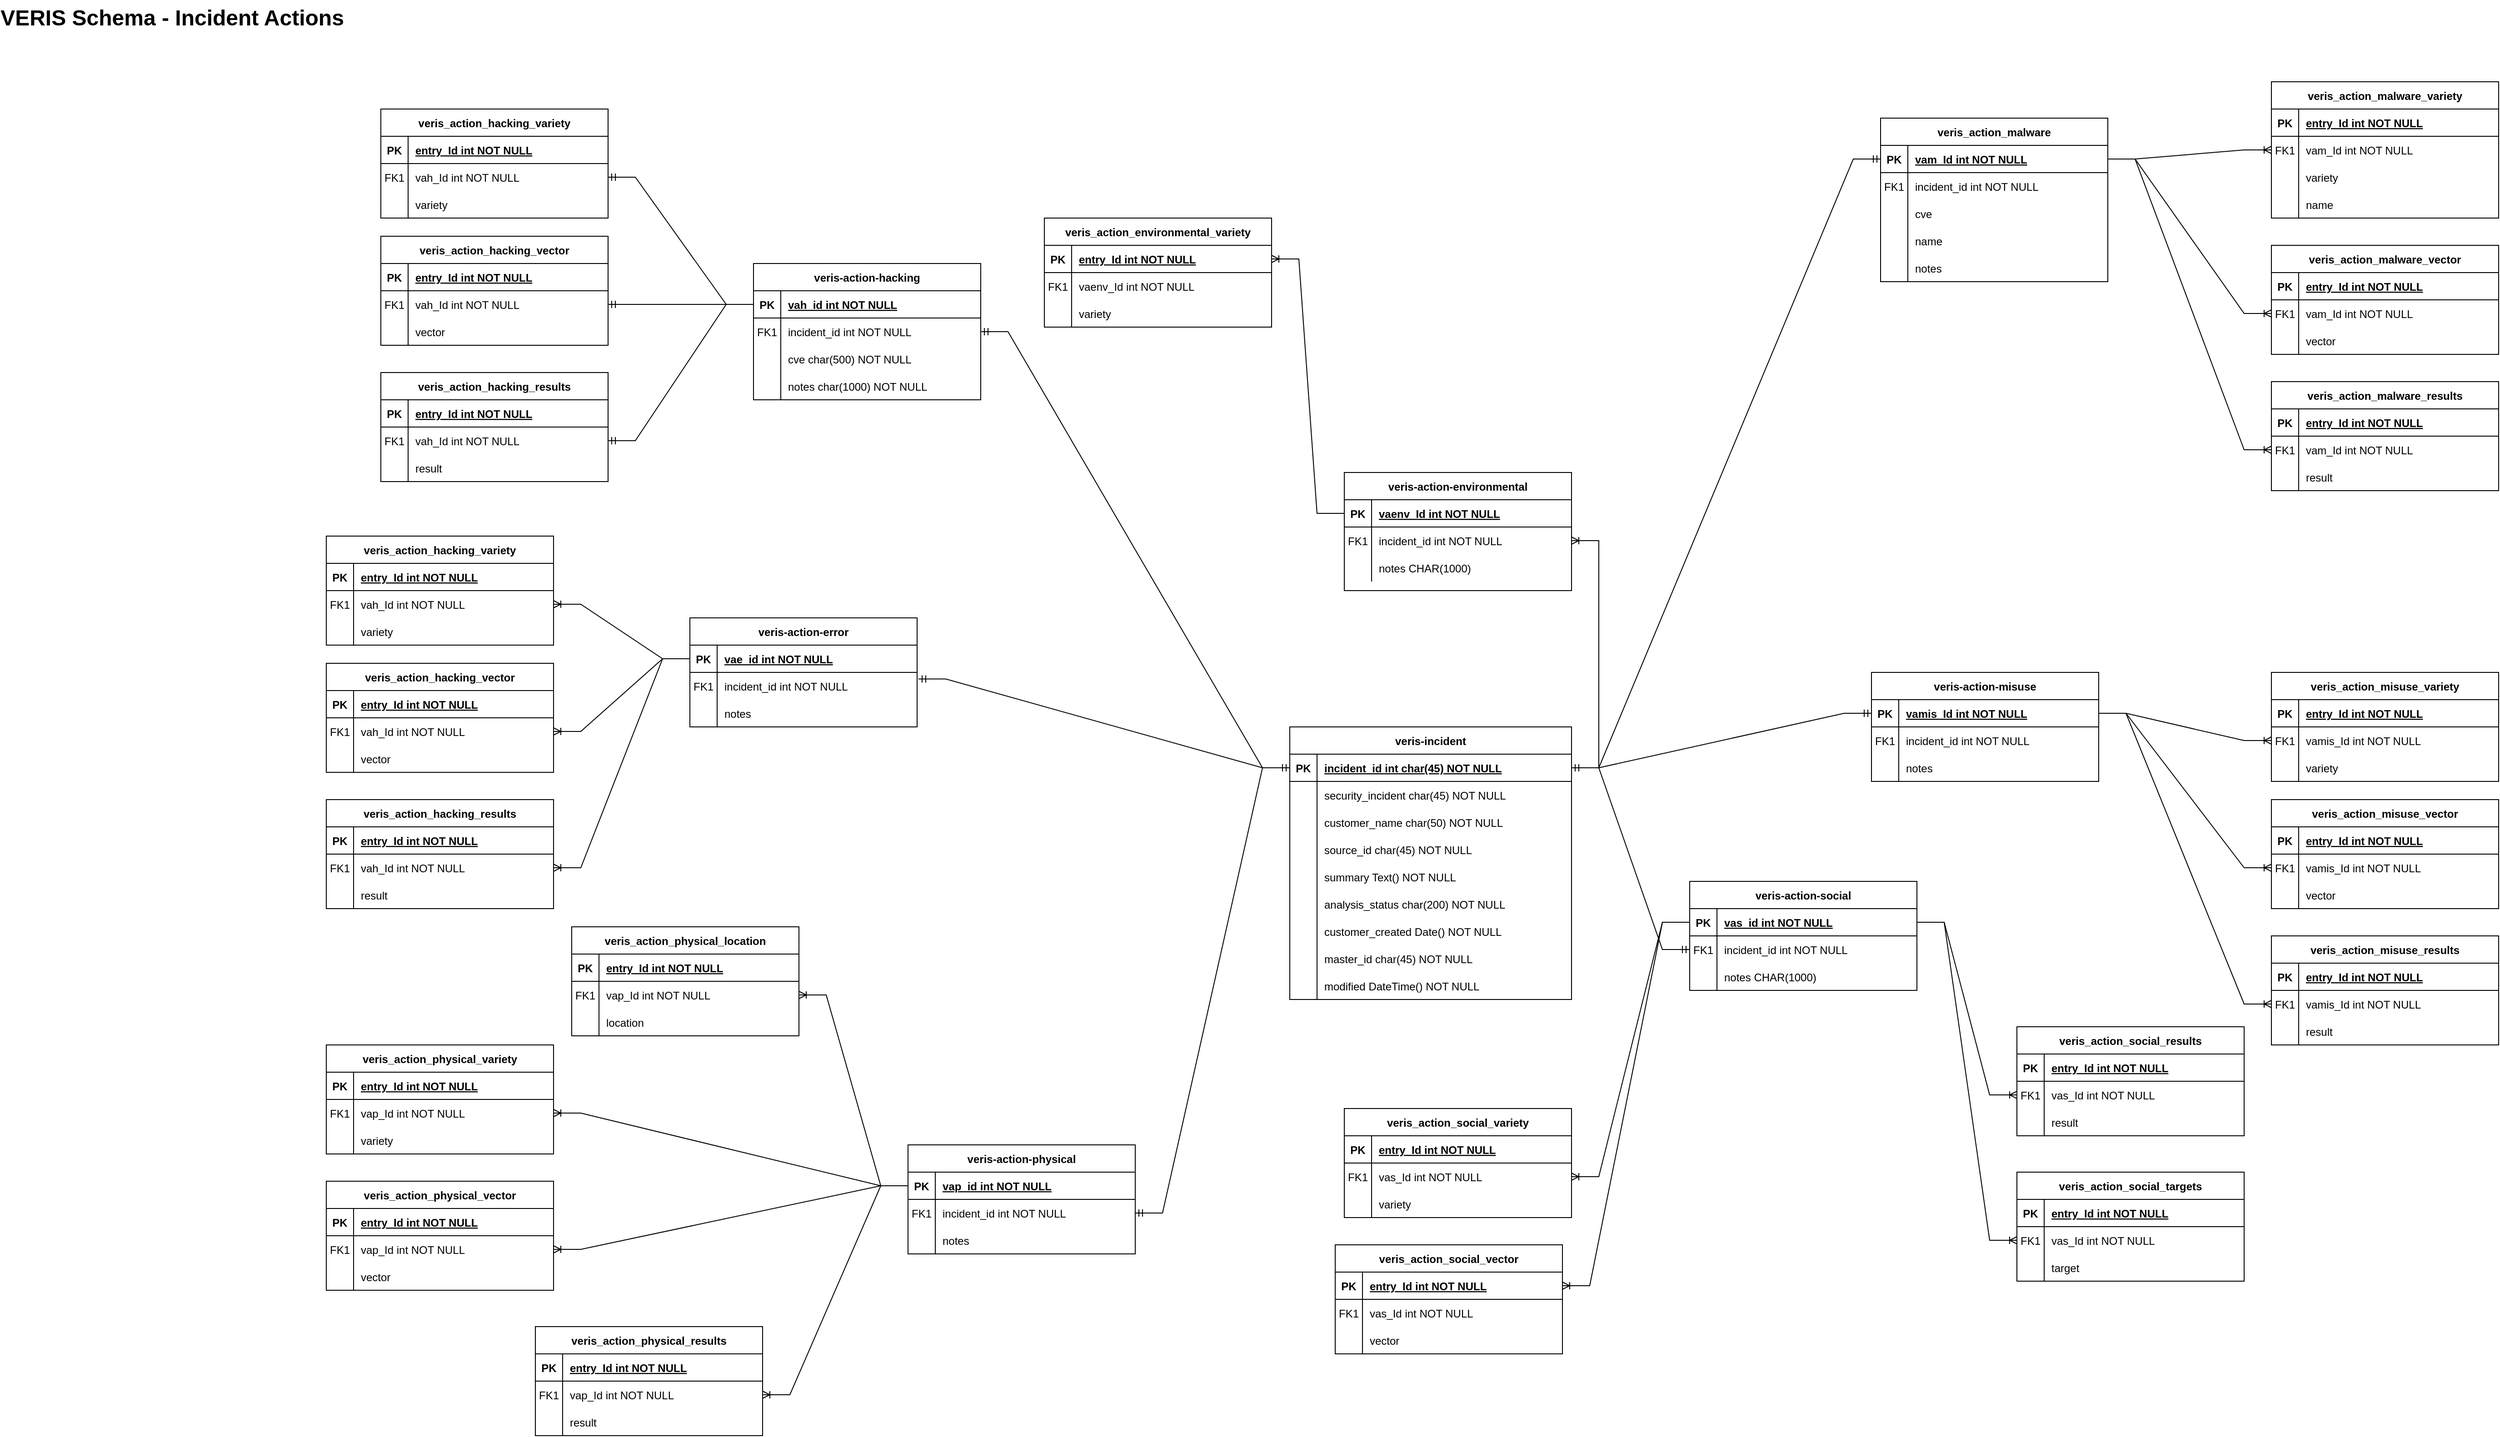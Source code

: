 <mxfile version="21.2.9" type="device">
  <diagram id="R2lEEEUBdFMjLlhIrx00" name="Page-1">
    <mxGraphModel dx="4778" dy="1265" grid="1" gridSize="10" guides="1" tooltips="1" connect="1" arrows="1" fold="1" page="1" pageScale="1" pageWidth="1169" pageHeight="827" math="0" shadow="0" extFonts="Permanent Marker^https://fonts.googleapis.com/css?family=Permanent+Marker">
      <root>
        <mxCell id="0" />
        <mxCell id="1" parent="0" />
        <mxCell id="C-vyLk0tnHw3VtMMgP7b-2" value="veris_action_malware" style="shape=table;startSize=30;container=1;collapsible=1;childLayout=tableLayout;fixedRows=1;rowLines=0;fontStyle=1;align=center;resizeLast=1;" parent="1" vertex="1">
          <mxGeometry x="-220" y="160" width="250" height="180" as="geometry" />
        </mxCell>
        <mxCell id="C-vyLk0tnHw3VtMMgP7b-3" value="" style="shape=partialRectangle;collapsible=0;dropTarget=0;pointerEvents=0;fillColor=none;points=[[0,0.5],[1,0.5]];portConstraint=eastwest;top=0;left=0;right=0;bottom=1;" parent="C-vyLk0tnHw3VtMMgP7b-2" vertex="1">
          <mxGeometry y="30" width="250" height="30" as="geometry" />
        </mxCell>
        <mxCell id="C-vyLk0tnHw3VtMMgP7b-4" value="PK" style="shape=partialRectangle;overflow=hidden;connectable=0;fillColor=none;top=0;left=0;bottom=0;right=0;fontStyle=1;" parent="C-vyLk0tnHw3VtMMgP7b-3" vertex="1">
          <mxGeometry width="30" height="30" as="geometry">
            <mxRectangle width="30" height="30" as="alternateBounds" />
          </mxGeometry>
        </mxCell>
        <mxCell id="C-vyLk0tnHw3VtMMgP7b-5" value="vam_Id int NOT NULL " style="shape=partialRectangle;overflow=hidden;connectable=0;fillColor=none;top=0;left=0;bottom=0;right=0;align=left;spacingLeft=6;fontStyle=5;" parent="C-vyLk0tnHw3VtMMgP7b-3" vertex="1">
          <mxGeometry x="30" width="220" height="30" as="geometry">
            <mxRectangle width="220" height="30" as="alternateBounds" />
          </mxGeometry>
        </mxCell>
        <mxCell id="C-vyLk0tnHw3VtMMgP7b-6" value="" style="shape=partialRectangle;collapsible=0;dropTarget=0;pointerEvents=0;fillColor=none;points=[[0,0.5],[1,0.5]];portConstraint=eastwest;top=0;left=0;right=0;bottom=0;" parent="C-vyLk0tnHw3VtMMgP7b-2" vertex="1">
          <mxGeometry y="60" width="250" height="30" as="geometry" />
        </mxCell>
        <mxCell id="C-vyLk0tnHw3VtMMgP7b-7" value="FK1" style="shape=partialRectangle;overflow=hidden;connectable=0;fillColor=none;top=0;left=0;bottom=0;right=0;" parent="C-vyLk0tnHw3VtMMgP7b-6" vertex="1">
          <mxGeometry width="30" height="30" as="geometry">
            <mxRectangle width="30" height="30" as="alternateBounds" />
          </mxGeometry>
        </mxCell>
        <mxCell id="C-vyLk0tnHw3VtMMgP7b-8" value="incident_id int NOT NULL" style="shape=partialRectangle;overflow=hidden;connectable=0;fillColor=none;top=0;left=0;bottom=0;right=0;align=left;spacingLeft=6;" parent="C-vyLk0tnHw3VtMMgP7b-6" vertex="1">
          <mxGeometry x="30" width="220" height="30" as="geometry">
            <mxRectangle width="220" height="30" as="alternateBounds" />
          </mxGeometry>
        </mxCell>
        <mxCell id="C-vyLk0tnHw3VtMMgP7b-9" value="" style="shape=partialRectangle;collapsible=0;dropTarget=0;pointerEvents=0;fillColor=none;points=[[0,0.5],[1,0.5]];portConstraint=eastwest;top=0;left=0;right=0;bottom=0;" parent="C-vyLk0tnHw3VtMMgP7b-2" vertex="1">
          <mxGeometry y="90" width="250" height="30" as="geometry" />
        </mxCell>
        <mxCell id="C-vyLk0tnHw3VtMMgP7b-10" value="" style="shape=partialRectangle;overflow=hidden;connectable=0;fillColor=none;top=0;left=0;bottom=0;right=0;" parent="C-vyLk0tnHw3VtMMgP7b-9" vertex="1">
          <mxGeometry width="30" height="30" as="geometry">
            <mxRectangle width="30" height="30" as="alternateBounds" />
          </mxGeometry>
        </mxCell>
        <mxCell id="C-vyLk0tnHw3VtMMgP7b-11" value="cve" style="shape=partialRectangle;overflow=hidden;connectable=0;fillColor=none;top=0;left=0;bottom=0;right=0;align=left;spacingLeft=6;" parent="C-vyLk0tnHw3VtMMgP7b-9" vertex="1">
          <mxGeometry x="30" width="220" height="30" as="geometry">
            <mxRectangle width="220" height="30" as="alternateBounds" />
          </mxGeometry>
        </mxCell>
        <mxCell id="NPk3ibKSClrAPZTufKfT-90" value="" style="shape=partialRectangle;collapsible=0;dropTarget=0;pointerEvents=0;fillColor=none;points=[[0,0.5],[1,0.5]];portConstraint=eastwest;top=0;left=0;right=0;bottom=0;" parent="C-vyLk0tnHw3VtMMgP7b-2" vertex="1">
          <mxGeometry y="120" width="250" height="30" as="geometry" />
        </mxCell>
        <mxCell id="NPk3ibKSClrAPZTufKfT-91" value="" style="shape=partialRectangle;overflow=hidden;connectable=0;fillColor=none;top=0;left=0;bottom=0;right=0;" parent="NPk3ibKSClrAPZTufKfT-90" vertex="1">
          <mxGeometry width="30" height="30" as="geometry">
            <mxRectangle width="30" height="30" as="alternateBounds" />
          </mxGeometry>
        </mxCell>
        <mxCell id="NPk3ibKSClrAPZTufKfT-92" value="name" style="shape=partialRectangle;overflow=hidden;connectable=0;fillColor=none;top=0;left=0;bottom=0;right=0;align=left;spacingLeft=6;" parent="NPk3ibKSClrAPZTufKfT-90" vertex="1">
          <mxGeometry x="30" width="220" height="30" as="geometry">
            <mxRectangle width="220" height="30" as="alternateBounds" />
          </mxGeometry>
        </mxCell>
        <mxCell id="NPk3ibKSClrAPZTufKfT-137" value="" style="shape=partialRectangle;collapsible=0;dropTarget=0;pointerEvents=0;fillColor=none;points=[[0,0.5],[1,0.5]];portConstraint=eastwest;top=0;left=0;right=0;bottom=0;" parent="C-vyLk0tnHw3VtMMgP7b-2" vertex="1">
          <mxGeometry y="150" width="250" height="30" as="geometry" />
        </mxCell>
        <mxCell id="NPk3ibKSClrAPZTufKfT-138" value="" style="shape=partialRectangle;overflow=hidden;connectable=0;fillColor=none;top=0;left=0;bottom=0;right=0;" parent="NPk3ibKSClrAPZTufKfT-137" vertex="1">
          <mxGeometry width="30" height="30" as="geometry">
            <mxRectangle width="30" height="30" as="alternateBounds" />
          </mxGeometry>
        </mxCell>
        <mxCell id="NPk3ibKSClrAPZTufKfT-139" value="notes" style="shape=partialRectangle;overflow=hidden;connectable=0;fillColor=none;top=0;left=0;bottom=0;right=0;align=left;spacingLeft=6;" parent="NPk3ibKSClrAPZTufKfT-137" vertex="1">
          <mxGeometry x="30" width="220" height="30" as="geometry">
            <mxRectangle width="220" height="30" as="alternateBounds" />
          </mxGeometry>
        </mxCell>
        <mxCell id="C-vyLk0tnHw3VtMMgP7b-23" value="veris-incident" style="shape=table;startSize=30;container=1;collapsible=1;childLayout=tableLayout;fixedRows=1;rowLines=0;fontStyle=1;align=center;resizeLast=1;" parent="1" vertex="1">
          <mxGeometry x="-870" y="830" width="310" height="300" as="geometry" />
        </mxCell>
        <mxCell id="C-vyLk0tnHw3VtMMgP7b-24" value="" style="shape=partialRectangle;collapsible=0;dropTarget=0;pointerEvents=0;fillColor=none;points=[[0,0.5],[1,0.5]];portConstraint=eastwest;top=0;left=0;right=0;bottom=1;" parent="C-vyLk0tnHw3VtMMgP7b-23" vertex="1">
          <mxGeometry y="30" width="310" height="30" as="geometry" />
        </mxCell>
        <mxCell id="C-vyLk0tnHw3VtMMgP7b-25" value="PK" style="shape=partialRectangle;overflow=hidden;connectable=0;fillColor=none;top=0;left=0;bottom=0;right=0;fontStyle=1;" parent="C-vyLk0tnHw3VtMMgP7b-24" vertex="1">
          <mxGeometry width="30" height="30" as="geometry">
            <mxRectangle width="30" height="30" as="alternateBounds" />
          </mxGeometry>
        </mxCell>
        <mxCell id="C-vyLk0tnHw3VtMMgP7b-26" value="incident_id int char(45) NOT NULL " style="shape=partialRectangle;overflow=hidden;connectable=0;fillColor=none;top=0;left=0;bottom=0;right=0;align=left;spacingLeft=6;fontStyle=5;" parent="C-vyLk0tnHw3VtMMgP7b-24" vertex="1">
          <mxGeometry x="30" width="280" height="30" as="geometry">
            <mxRectangle width="280" height="30" as="alternateBounds" />
          </mxGeometry>
        </mxCell>
        <mxCell id="C-vyLk0tnHw3VtMMgP7b-27" value="" style="shape=partialRectangle;collapsible=0;dropTarget=0;pointerEvents=0;fillColor=none;points=[[0,0.5],[1,0.5]];portConstraint=eastwest;top=0;left=0;right=0;bottom=0;" parent="C-vyLk0tnHw3VtMMgP7b-23" vertex="1">
          <mxGeometry y="60" width="310" height="30" as="geometry" />
        </mxCell>
        <mxCell id="C-vyLk0tnHw3VtMMgP7b-28" value="" style="shape=partialRectangle;overflow=hidden;connectable=0;fillColor=none;top=0;left=0;bottom=0;right=0;" parent="C-vyLk0tnHw3VtMMgP7b-27" vertex="1">
          <mxGeometry width="30" height="30" as="geometry">
            <mxRectangle width="30" height="30" as="alternateBounds" />
          </mxGeometry>
        </mxCell>
        <mxCell id="C-vyLk0tnHw3VtMMgP7b-29" value="security_incident char(45) NOT NULL" style="shape=partialRectangle;overflow=hidden;connectable=0;fillColor=none;top=0;left=0;bottom=0;right=0;align=left;spacingLeft=6;" parent="C-vyLk0tnHw3VtMMgP7b-27" vertex="1">
          <mxGeometry x="30" width="280" height="30" as="geometry">
            <mxRectangle width="280" height="30" as="alternateBounds" />
          </mxGeometry>
        </mxCell>
        <mxCell id="NPk3ibKSClrAPZTufKfT-3" value="" style="shape=partialRectangle;collapsible=0;dropTarget=0;pointerEvents=0;fillColor=none;points=[[0,0.5],[1,0.5]];portConstraint=eastwest;top=0;left=0;right=0;bottom=0;" parent="C-vyLk0tnHw3VtMMgP7b-23" vertex="1">
          <mxGeometry y="90" width="310" height="30" as="geometry" />
        </mxCell>
        <mxCell id="NPk3ibKSClrAPZTufKfT-4" value="" style="shape=partialRectangle;overflow=hidden;connectable=0;fillColor=none;top=0;left=0;bottom=0;right=0;" parent="NPk3ibKSClrAPZTufKfT-3" vertex="1">
          <mxGeometry width="30" height="30" as="geometry">
            <mxRectangle width="30" height="30" as="alternateBounds" />
          </mxGeometry>
        </mxCell>
        <mxCell id="NPk3ibKSClrAPZTufKfT-5" value="customer_name char(50) NOT NULL" style="shape=partialRectangle;overflow=hidden;connectable=0;fillColor=none;top=0;left=0;bottom=0;right=0;align=left;spacingLeft=6;" parent="NPk3ibKSClrAPZTufKfT-3" vertex="1">
          <mxGeometry x="30" width="280" height="30" as="geometry">
            <mxRectangle width="280" height="30" as="alternateBounds" />
          </mxGeometry>
        </mxCell>
        <mxCell id="NPk3ibKSClrAPZTufKfT-6" value="" style="shape=partialRectangle;collapsible=0;dropTarget=0;pointerEvents=0;fillColor=none;points=[[0,0.5],[1,0.5]];portConstraint=eastwest;top=0;left=0;right=0;bottom=0;" parent="C-vyLk0tnHw3VtMMgP7b-23" vertex="1">
          <mxGeometry y="120" width="310" height="30" as="geometry" />
        </mxCell>
        <mxCell id="NPk3ibKSClrAPZTufKfT-7" value="" style="shape=partialRectangle;overflow=hidden;connectable=0;fillColor=none;top=0;left=0;bottom=0;right=0;" parent="NPk3ibKSClrAPZTufKfT-6" vertex="1">
          <mxGeometry width="30" height="30" as="geometry">
            <mxRectangle width="30" height="30" as="alternateBounds" />
          </mxGeometry>
        </mxCell>
        <mxCell id="NPk3ibKSClrAPZTufKfT-8" value="source_id char(45) NOT NULL" style="shape=partialRectangle;overflow=hidden;connectable=0;fillColor=none;top=0;left=0;bottom=0;right=0;align=left;spacingLeft=6;" parent="NPk3ibKSClrAPZTufKfT-6" vertex="1">
          <mxGeometry x="30" width="280" height="30" as="geometry">
            <mxRectangle width="280" height="30" as="alternateBounds" />
          </mxGeometry>
        </mxCell>
        <mxCell id="NPk3ibKSClrAPZTufKfT-9" value="" style="shape=partialRectangle;collapsible=0;dropTarget=0;pointerEvents=0;fillColor=none;points=[[0,0.5],[1,0.5]];portConstraint=eastwest;top=0;left=0;right=0;bottom=0;" parent="C-vyLk0tnHw3VtMMgP7b-23" vertex="1">
          <mxGeometry y="150" width="310" height="30" as="geometry" />
        </mxCell>
        <mxCell id="NPk3ibKSClrAPZTufKfT-10" value="" style="shape=partialRectangle;overflow=hidden;connectable=0;fillColor=none;top=0;left=0;bottom=0;right=0;" parent="NPk3ibKSClrAPZTufKfT-9" vertex="1">
          <mxGeometry width="30" height="30" as="geometry">
            <mxRectangle width="30" height="30" as="alternateBounds" />
          </mxGeometry>
        </mxCell>
        <mxCell id="NPk3ibKSClrAPZTufKfT-11" value="summary Text() NOT NULL" style="shape=partialRectangle;overflow=hidden;connectable=0;fillColor=none;top=0;left=0;bottom=0;right=0;align=left;spacingLeft=6;" parent="NPk3ibKSClrAPZTufKfT-9" vertex="1">
          <mxGeometry x="30" width="280" height="30" as="geometry">
            <mxRectangle width="280" height="30" as="alternateBounds" />
          </mxGeometry>
        </mxCell>
        <mxCell id="NPk3ibKSClrAPZTufKfT-12" value="" style="shape=partialRectangle;collapsible=0;dropTarget=0;pointerEvents=0;fillColor=none;points=[[0,0.5],[1,0.5]];portConstraint=eastwest;top=0;left=0;right=0;bottom=0;" parent="C-vyLk0tnHw3VtMMgP7b-23" vertex="1">
          <mxGeometry y="180" width="310" height="30" as="geometry" />
        </mxCell>
        <mxCell id="NPk3ibKSClrAPZTufKfT-13" value="" style="shape=partialRectangle;overflow=hidden;connectable=0;fillColor=none;top=0;left=0;bottom=0;right=0;" parent="NPk3ibKSClrAPZTufKfT-12" vertex="1">
          <mxGeometry width="30" height="30" as="geometry">
            <mxRectangle width="30" height="30" as="alternateBounds" />
          </mxGeometry>
        </mxCell>
        <mxCell id="NPk3ibKSClrAPZTufKfT-14" value="analysis_status char(200) NOT NULL" style="shape=partialRectangle;overflow=hidden;connectable=0;fillColor=none;top=0;left=0;bottom=0;right=0;align=left;spacingLeft=6;" parent="NPk3ibKSClrAPZTufKfT-12" vertex="1">
          <mxGeometry x="30" width="280" height="30" as="geometry">
            <mxRectangle width="280" height="30" as="alternateBounds" />
          </mxGeometry>
        </mxCell>
        <mxCell id="NPk3ibKSClrAPZTufKfT-15" value="" style="shape=partialRectangle;collapsible=0;dropTarget=0;pointerEvents=0;fillColor=none;points=[[0,0.5],[1,0.5]];portConstraint=eastwest;top=0;left=0;right=0;bottom=0;" parent="C-vyLk0tnHw3VtMMgP7b-23" vertex="1">
          <mxGeometry y="210" width="310" height="30" as="geometry" />
        </mxCell>
        <mxCell id="NPk3ibKSClrAPZTufKfT-16" value="" style="shape=partialRectangle;overflow=hidden;connectable=0;fillColor=none;top=0;left=0;bottom=0;right=0;" parent="NPk3ibKSClrAPZTufKfT-15" vertex="1">
          <mxGeometry width="30" height="30" as="geometry">
            <mxRectangle width="30" height="30" as="alternateBounds" />
          </mxGeometry>
        </mxCell>
        <mxCell id="NPk3ibKSClrAPZTufKfT-17" value="customer_created Date() NOT NULL" style="shape=partialRectangle;overflow=hidden;connectable=0;fillColor=none;top=0;left=0;bottom=0;right=0;align=left;spacingLeft=6;" parent="NPk3ibKSClrAPZTufKfT-15" vertex="1">
          <mxGeometry x="30" width="280" height="30" as="geometry">
            <mxRectangle width="280" height="30" as="alternateBounds" />
          </mxGeometry>
        </mxCell>
        <mxCell id="NPk3ibKSClrAPZTufKfT-18" value="" style="shape=partialRectangle;collapsible=0;dropTarget=0;pointerEvents=0;fillColor=none;points=[[0,0.5],[1,0.5]];portConstraint=eastwest;top=0;left=0;right=0;bottom=0;" parent="C-vyLk0tnHw3VtMMgP7b-23" vertex="1">
          <mxGeometry y="240" width="310" height="30" as="geometry" />
        </mxCell>
        <mxCell id="NPk3ibKSClrAPZTufKfT-19" value="" style="shape=partialRectangle;overflow=hidden;connectable=0;fillColor=none;top=0;left=0;bottom=0;right=0;" parent="NPk3ibKSClrAPZTufKfT-18" vertex="1">
          <mxGeometry width="30" height="30" as="geometry">
            <mxRectangle width="30" height="30" as="alternateBounds" />
          </mxGeometry>
        </mxCell>
        <mxCell id="NPk3ibKSClrAPZTufKfT-20" value="master_id char(45) NOT NULL" style="shape=partialRectangle;overflow=hidden;connectable=0;fillColor=none;top=0;left=0;bottom=0;right=0;align=left;spacingLeft=6;" parent="NPk3ibKSClrAPZTufKfT-18" vertex="1">
          <mxGeometry x="30" width="280" height="30" as="geometry">
            <mxRectangle width="280" height="30" as="alternateBounds" />
          </mxGeometry>
        </mxCell>
        <mxCell id="NPk3ibKSClrAPZTufKfT-21" value="" style="shape=partialRectangle;collapsible=0;dropTarget=0;pointerEvents=0;fillColor=none;points=[[0,0.5],[1,0.5]];portConstraint=eastwest;top=0;left=0;right=0;bottom=0;" parent="C-vyLk0tnHw3VtMMgP7b-23" vertex="1">
          <mxGeometry y="270" width="310" height="30" as="geometry" />
        </mxCell>
        <mxCell id="NPk3ibKSClrAPZTufKfT-22" value="" style="shape=partialRectangle;overflow=hidden;connectable=0;fillColor=none;top=0;left=0;bottom=0;right=0;" parent="NPk3ibKSClrAPZTufKfT-21" vertex="1">
          <mxGeometry width="30" height="30" as="geometry">
            <mxRectangle width="30" height="30" as="alternateBounds" />
          </mxGeometry>
        </mxCell>
        <mxCell id="NPk3ibKSClrAPZTufKfT-23" value="modified DateTime() NOT NULL" style="shape=partialRectangle;overflow=hidden;connectable=0;fillColor=none;top=0;left=0;bottom=0;right=0;align=left;spacingLeft=6;" parent="NPk3ibKSClrAPZTufKfT-21" vertex="1">
          <mxGeometry x="30" width="280" height="30" as="geometry">
            <mxRectangle width="280" height="30" as="alternateBounds" />
          </mxGeometry>
        </mxCell>
        <mxCell id="NPk3ibKSClrAPZTufKfT-30" value="veris-action-hacking" style="shape=table;startSize=30;container=1;collapsible=1;childLayout=tableLayout;fixedRows=1;rowLines=0;fontStyle=1;align=center;resizeLast=1;" parent="1" vertex="1">
          <mxGeometry x="-1460" y="320" width="250" height="150" as="geometry" />
        </mxCell>
        <mxCell id="NPk3ibKSClrAPZTufKfT-31" value="" style="shape=partialRectangle;collapsible=0;dropTarget=0;pointerEvents=0;fillColor=none;points=[[0,0.5],[1,0.5]];portConstraint=eastwest;top=0;left=0;right=0;bottom=1;" parent="NPk3ibKSClrAPZTufKfT-30" vertex="1">
          <mxGeometry y="30" width="250" height="30" as="geometry" />
        </mxCell>
        <mxCell id="NPk3ibKSClrAPZTufKfT-32" value="PK" style="shape=partialRectangle;overflow=hidden;connectable=0;fillColor=none;top=0;left=0;bottom=0;right=0;fontStyle=1;" parent="NPk3ibKSClrAPZTufKfT-31" vertex="1">
          <mxGeometry width="30" height="30" as="geometry">
            <mxRectangle width="30" height="30" as="alternateBounds" />
          </mxGeometry>
        </mxCell>
        <mxCell id="NPk3ibKSClrAPZTufKfT-33" value="vah_id int NOT NULL " style="shape=partialRectangle;overflow=hidden;connectable=0;fillColor=none;top=0;left=0;bottom=0;right=0;align=left;spacingLeft=6;fontStyle=5;" parent="NPk3ibKSClrAPZTufKfT-31" vertex="1">
          <mxGeometry x="30" width="220" height="30" as="geometry">
            <mxRectangle width="220" height="30" as="alternateBounds" />
          </mxGeometry>
        </mxCell>
        <mxCell id="NPk3ibKSClrAPZTufKfT-34" value="" style="shape=partialRectangle;collapsible=0;dropTarget=0;pointerEvents=0;fillColor=none;points=[[0,0.5],[1,0.5]];portConstraint=eastwest;top=0;left=0;right=0;bottom=0;" parent="NPk3ibKSClrAPZTufKfT-30" vertex="1">
          <mxGeometry y="60" width="250" height="30" as="geometry" />
        </mxCell>
        <mxCell id="NPk3ibKSClrAPZTufKfT-35" value="FK1" style="shape=partialRectangle;overflow=hidden;connectable=0;fillColor=none;top=0;left=0;bottom=0;right=0;" parent="NPk3ibKSClrAPZTufKfT-34" vertex="1">
          <mxGeometry width="30" height="30" as="geometry">
            <mxRectangle width="30" height="30" as="alternateBounds" />
          </mxGeometry>
        </mxCell>
        <mxCell id="NPk3ibKSClrAPZTufKfT-36" value="incident_id int NOT NULL" style="shape=partialRectangle;overflow=hidden;connectable=0;fillColor=none;top=0;left=0;bottom=0;right=0;align=left;spacingLeft=6;" parent="NPk3ibKSClrAPZTufKfT-34" vertex="1">
          <mxGeometry x="30" width="220" height="30" as="geometry">
            <mxRectangle width="220" height="30" as="alternateBounds" />
          </mxGeometry>
        </mxCell>
        <mxCell id="NPk3ibKSClrAPZTufKfT-37" value="" style="shape=partialRectangle;collapsible=0;dropTarget=0;pointerEvents=0;fillColor=none;points=[[0,0.5],[1,0.5]];portConstraint=eastwest;top=0;left=0;right=0;bottom=0;" parent="NPk3ibKSClrAPZTufKfT-30" vertex="1">
          <mxGeometry y="90" width="250" height="30" as="geometry" />
        </mxCell>
        <mxCell id="NPk3ibKSClrAPZTufKfT-38" value="" style="shape=partialRectangle;overflow=hidden;connectable=0;fillColor=none;top=0;left=0;bottom=0;right=0;" parent="NPk3ibKSClrAPZTufKfT-37" vertex="1">
          <mxGeometry width="30" height="30" as="geometry">
            <mxRectangle width="30" height="30" as="alternateBounds" />
          </mxGeometry>
        </mxCell>
        <mxCell id="NPk3ibKSClrAPZTufKfT-39" value="cve char(500) NOT NULL" style="shape=partialRectangle;overflow=hidden;connectable=0;fillColor=none;top=0;left=0;bottom=0;right=0;align=left;spacingLeft=6;" parent="NPk3ibKSClrAPZTufKfT-37" vertex="1">
          <mxGeometry x="30" width="220" height="30" as="geometry">
            <mxRectangle width="220" height="30" as="alternateBounds" />
          </mxGeometry>
        </mxCell>
        <mxCell id="yHNzq2Kfe9tlCTBtEnB_-28" value="" style="shape=partialRectangle;collapsible=0;dropTarget=0;pointerEvents=0;fillColor=none;points=[[0,0.5],[1,0.5]];portConstraint=eastwest;top=0;left=0;right=0;bottom=0;" vertex="1" parent="NPk3ibKSClrAPZTufKfT-30">
          <mxGeometry y="120" width="250" height="30" as="geometry" />
        </mxCell>
        <mxCell id="yHNzq2Kfe9tlCTBtEnB_-29" value="" style="shape=partialRectangle;overflow=hidden;connectable=0;fillColor=none;top=0;left=0;bottom=0;right=0;" vertex="1" parent="yHNzq2Kfe9tlCTBtEnB_-28">
          <mxGeometry width="30" height="30" as="geometry">
            <mxRectangle width="30" height="30" as="alternateBounds" />
          </mxGeometry>
        </mxCell>
        <mxCell id="yHNzq2Kfe9tlCTBtEnB_-30" value="notes char(1000) NOT NULL" style="shape=partialRectangle;overflow=hidden;connectable=0;fillColor=none;top=0;left=0;bottom=0;right=0;align=left;spacingLeft=6;" vertex="1" parent="yHNzq2Kfe9tlCTBtEnB_-28">
          <mxGeometry x="30" width="220" height="30" as="geometry">
            <mxRectangle width="220" height="30" as="alternateBounds" />
          </mxGeometry>
        </mxCell>
        <mxCell id="NPk3ibKSClrAPZTufKfT-40" value="veris-action-social" style="shape=table;startSize=30;container=1;collapsible=1;childLayout=tableLayout;fixedRows=1;rowLines=0;fontStyle=1;align=center;resizeLast=1;" parent="1" vertex="1">
          <mxGeometry x="-430" y="1000" width="250" height="120" as="geometry" />
        </mxCell>
        <mxCell id="NPk3ibKSClrAPZTufKfT-41" value="" style="shape=partialRectangle;collapsible=0;dropTarget=0;pointerEvents=0;fillColor=none;points=[[0,0.5],[1,0.5]];portConstraint=eastwest;top=0;left=0;right=0;bottom=1;" parent="NPk3ibKSClrAPZTufKfT-40" vertex="1">
          <mxGeometry y="30" width="250" height="30" as="geometry" />
        </mxCell>
        <mxCell id="NPk3ibKSClrAPZTufKfT-42" value="PK" style="shape=partialRectangle;overflow=hidden;connectable=0;fillColor=none;top=0;left=0;bottom=0;right=0;fontStyle=1;" parent="NPk3ibKSClrAPZTufKfT-41" vertex="1">
          <mxGeometry width="30" height="30" as="geometry">
            <mxRectangle width="30" height="30" as="alternateBounds" />
          </mxGeometry>
        </mxCell>
        <mxCell id="NPk3ibKSClrAPZTufKfT-43" value="vas_id int NOT NULL " style="shape=partialRectangle;overflow=hidden;connectable=0;fillColor=none;top=0;left=0;bottom=0;right=0;align=left;spacingLeft=6;fontStyle=5;" parent="NPk3ibKSClrAPZTufKfT-41" vertex="1">
          <mxGeometry x="30" width="220" height="30" as="geometry">
            <mxRectangle width="220" height="30" as="alternateBounds" />
          </mxGeometry>
        </mxCell>
        <mxCell id="NPk3ibKSClrAPZTufKfT-44" value="" style="shape=partialRectangle;collapsible=0;dropTarget=0;pointerEvents=0;fillColor=none;points=[[0,0.5],[1,0.5]];portConstraint=eastwest;top=0;left=0;right=0;bottom=0;" parent="NPk3ibKSClrAPZTufKfT-40" vertex="1">
          <mxGeometry y="60" width="250" height="30" as="geometry" />
        </mxCell>
        <mxCell id="NPk3ibKSClrAPZTufKfT-45" value="FK1" style="shape=partialRectangle;overflow=hidden;connectable=0;fillColor=none;top=0;left=0;bottom=0;right=0;" parent="NPk3ibKSClrAPZTufKfT-44" vertex="1">
          <mxGeometry width="30" height="30" as="geometry">
            <mxRectangle width="30" height="30" as="alternateBounds" />
          </mxGeometry>
        </mxCell>
        <mxCell id="NPk3ibKSClrAPZTufKfT-46" value="incident_id int NOT NULL" style="shape=partialRectangle;overflow=hidden;connectable=0;fillColor=none;top=0;left=0;bottom=0;right=0;align=left;spacingLeft=6;" parent="NPk3ibKSClrAPZTufKfT-44" vertex="1">
          <mxGeometry x="30" width="220" height="30" as="geometry">
            <mxRectangle width="220" height="30" as="alternateBounds" />
          </mxGeometry>
        </mxCell>
        <mxCell id="NPk3ibKSClrAPZTufKfT-47" value="" style="shape=partialRectangle;collapsible=0;dropTarget=0;pointerEvents=0;fillColor=none;points=[[0,0.5],[1,0.5]];portConstraint=eastwest;top=0;left=0;right=0;bottom=0;" parent="NPk3ibKSClrAPZTufKfT-40" vertex="1">
          <mxGeometry y="90" width="250" height="30" as="geometry" />
        </mxCell>
        <mxCell id="NPk3ibKSClrAPZTufKfT-48" value="" style="shape=partialRectangle;overflow=hidden;connectable=0;fillColor=none;top=0;left=0;bottom=0;right=0;" parent="NPk3ibKSClrAPZTufKfT-47" vertex="1">
          <mxGeometry width="30" height="30" as="geometry">
            <mxRectangle width="30" height="30" as="alternateBounds" />
          </mxGeometry>
        </mxCell>
        <mxCell id="NPk3ibKSClrAPZTufKfT-49" value="notes CHAR(1000)" style="shape=partialRectangle;overflow=hidden;connectable=0;fillColor=none;top=0;left=0;bottom=0;right=0;align=left;spacingLeft=6;" parent="NPk3ibKSClrAPZTufKfT-47" vertex="1">
          <mxGeometry x="30" width="220" height="30" as="geometry">
            <mxRectangle width="220" height="30" as="alternateBounds" />
          </mxGeometry>
        </mxCell>
        <mxCell id="NPk3ibKSClrAPZTufKfT-50" value="veris-action-misuse" style="shape=table;startSize=30;container=1;collapsible=1;childLayout=tableLayout;fixedRows=1;rowLines=0;fontStyle=1;align=center;resizeLast=1;" parent="1" vertex="1">
          <mxGeometry x="-230" y="770" width="250" height="120" as="geometry" />
        </mxCell>
        <mxCell id="NPk3ibKSClrAPZTufKfT-51" value="" style="shape=partialRectangle;collapsible=0;dropTarget=0;pointerEvents=0;fillColor=none;points=[[0,0.5],[1,0.5]];portConstraint=eastwest;top=0;left=0;right=0;bottom=1;" parent="NPk3ibKSClrAPZTufKfT-50" vertex="1">
          <mxGeometry y="30" width="250" height="30" as="geometry" />
        </mxCell>
        <mxCell id="NPk3ibKSClrAPZTufKfT-52" value="PK" style="shape=partialRectangle;overflow=hidden;connectable=0;fillColor=none;top=0;left=0;bottom=0;right=0;fontStyle=1;" parent="NPk3ibKSClrAPZTufKfT-51" vertex="1">
          <mxGeometry width="30" height="30" as="geometry">
            <mxRectangle width="30" height="30" as="alternateBounds" />
          </mxGeometry>
        </mxCell>
        <mxCell id="NPk3ibKSClrAPZTufKfT-53" value="vamis_Id int NOT NULL " style="shape=partialRectangle;overflow=hidden;connectable=0;fillColor=none;top=0;left=0;bottom=0;right=0;align=left;spacingLeft=6;fontStyle=5;" parent="NPk3ibKSClrAPZTufKfT-51" vertex="1">
          <mxGeometry x="30" width="220" height="30" as="geometry">
            <mxRectangle width="220" height="30" as="alternateBounds" />
          </mxGeometry>
        </mxCell>
        <mxCell id="NPk3ibKSClrAPZTufKfT-54" value="" style="shape=partialRectangle;collapsible=0;dropTarget=0;pointerEvents=0;fillColor=none;points=[[0,0.5],[1,0.5]];portConstraint=eastwest;top=0;left=0;right=0;bottom=0;" parent="NPk3ibKSClrAPZTufKfT-50" vertex="1">
          <mxGeometry y="60" width="250" height="30" as="geometry" />
        </mxCell>
        <mxCell id="NPk3ibKSClrAPZTufKfT-55" value="FK1" style="shape=partialRectangle;overflow=hidden;connectable=0;fillColor=none;top=0;left=0;bottom=0;right=0;" parent="NPk3ibKSClrAPZTufKfT-54" vertex="1">
          <mxGeometry width="30" height="30" as="geometry">
            <mxRectangle width="30" height="30" as="alternateBounds" />
          </mxGeometry>
        </mxCell>
        <mxCell id="NPk3ibKSClrAPZTufKfT-56" value="incident_id int NOT NULL" style="shape=partialRectangle;overflow=hidden;connectable=0;fillColor=none;top=0;left=0;bottom=0;right=0;align=left;spacingLeft=6;" parent="NPk3ibKSClrAPZTufKfT-54" vertex="1">
          <mxGeometry x="30" width="220" height="30" as="geometry">
            <mxRectangle width="220" height="30" as="alternateBounds" />
          </mxGeometry>
        </mxCell>
        <mxCell id="NPk3ibKSClrAPZTufKfT-57" value="" style="shape=partialRectangle;collapsible=0;dropTarget=0;pointerEvents=0;fillColor=none;points=[[0,0.5],[1,0.5]];portConstraint=eastwest;top=0;left=0;right=0;bottom=0;" parent="NPk3ibKSClrAPZTufKfT-50" vertex="1">
          <mxGeometry y="90" width="250" height="30" as="geometry" />
        </mxCell>
        <mxCell id="NPk3ibKSClrAPZTufKfT-58" value="" style="shape=partialRectangle;overflow=hidden;connectable=0;fillColor=none;top=0;left=0;bottom=0;right=0;" parent="NPk3ibKSClrAPZTufKfT-57" vertex="1">
          <mxGeometry width="30" height="30" as="geometry">
            <mxRectangle width="30" height="30" as="alternateBounds" />
          </mxGeometry>
        </mxCell>
        <mxCell id="NPk3ibKSClrAPZTufKfT-59" value="notes" style="shape=partialRectangle;overflow=hidden;connectable=0;fillColor=none;top=0;left=0;bottom=0;right=0;align=left;spacingLeft=6;" parent="NPk3ibKSClrAPZTufKfT-57" vertex="1">
          <mxGeometry x="30" width="220" height="30" as="geometry">
            <mxRectangle width="220" height="30" as="alternateBounds" />
          </mxGeometry>
        </mxCell>
        <mxCell id="NPk3ibKSClrAPZTufKfT-60" value="veris-action-physical" style="shape=table;startSize=30;container=1;collapsible=1;childLayout=tableLayout;fixedRows=1;rowLines=0;fontStyle=1;align=center;resizeLast=1;" parent="1" vertex="1">
          <mxGeometry x="-1290" y="1290" width="250" height="120" as="geometry" />
        </mxCell>
        <mxCell id="NPk3ibKSClrAPZTufKfT-61" value="" style="shape=partialRectangle;collapsible=0;dropTarget=0;pointerEvents=0;fillColor=none;points=[[0,0.5],[1,0.5]];portConstraint=eastwest;top=0;left=0;right=0;bottom=1;" parent="NPk3ibKSClrAPZTufKfT-60" vertex="1">
          <mxGeometry y="30" width="250" height="30" as="geometry" />
        </mxCell>
        <mxCell id="NPk3ibKSClrAPZTufKfT-62" value="PK" style="shape=partialRectangle;overflow=hidden;connectable=0;fillColor=none;top=0;left=0;bottom=0;right=0;fontStyle=1;" parent="NPk3ibKSClrAPZTufKfT-61" vertex="1">
          <mxGeometry width="30" height="30" as="geometry">
            <mxRectangle width="30" height="30" as="alternateBounds" />
          </mxGeometry>
        </mxCell>
        <mxCell id="NPk3ibKSClrAPZTufKfT-63" value="vap_id int NOT NULL " style="shape=partialRectangle;overflow=hidden;connectable=0;fillColor=none;top=0;left=0;bottom=0;right=0;align=left;spacingLeft=6;fontStyle=5;" parent="NPk3ibKSClrAPZTufKfT-61" vertex="1">
          <mxGeometry x="30" width="220" height="30" as="geometry">
            <mxRectangle width="220" height="30" as="alternateBounds" />
          </mxGeometry>
        </mxCell>
        <mxCell id="NPk3ibKSClrAPZTufKfT-64" value="" style="shape=partialRectangle;collapsible=0;dropTarget=0;pointerEvents=0;fillColor=none;points=[[0,0.5],[1,0.5]];portConstraint=eastwest;top=0;left=0;right=0;bottom=0;" parent="NPk3ibKSClrAPZTufKfT-60" vertex="1">
          <mxGeometry y="60" width="250" height="30" as="geometry" />
        </mxCell>
        <mxCell id="NPk3ibKSClrAPZTufKfT-65" value="FK1" style="shape=partialRectangle;overflow=hidden;connectable=0;fillColor=none;top=0;left=0;bottom=0;right=0;" parent="NPk3ibKSClrAPZTufKfT-64" vertex="1">
          <mxGeometry width="30" height="30" as="geometry">
            <mxRectangle width="30" height="30" as="alternateBounds" />
          </mxGeometry>
        </mxCell>
        <mxCell id="NPk3ibKSClrAPZTufKfT-66" value="incident_id int NOT NULL" style="shape=partialRectangle;overflow=hidden;connectable=0;fillColor=none;top=0;left=0;bottom=0;right=0;align=left;spacingLeft=6;" parent="NPk3ibKSClrAPZTufKfT-64" vertex="1">
          <mxGeometry x="30" width="220" height="30" as="geometry">
            <mxRectangle width="220" height="30" as="alternateBounds" />
          </mxGeometry>
        </mxCell>
        <mxCell id="NPk3ibKSClrAPZTufKfT-67" value="" style="shape=partialRectangle;collapsible=0;dropTarget=0;pointerEvents=0;fillColor=none;points=[[0,0.5],[1,0.5]];portConstraint=eastwest;top=0;left=0;right=0;bottom=0;" parent="NPk3ibKSClrAPZTufKfT-60" vertex="1">
          <mxGeometry y="90" width="250" height="30" as="geometry" />
        </mxCell>
        <mxCell id="NPk3ibKSClrAPZTufKfT-68" value="" style="shape=partialRectangle;overflow=hidden;connectable=0;fillColor=none;top=0;left=0;bottom=0;right=0;" parent="NPk3ibKSClrAPZTufKfT-67" vertex="1">
          <mxGeometry width="30" height="30" as="geometry">
            <mxRectangle width="30" height="30" as="alternateBounds" />
          </mxGeometry>
        </mxCell>
        <mxCell id="NPk3ibKSClrAPZTufKfT-69" value="notes" style="shape=partialRectangle;overflow=hidden;connectable=0;fillColor=none;top=0;left=0;bottom=0;right=0;align=left;spacingLeft=6;" parent="NPk3ibKSClrAPZTufKfT-67" vertex="1">
          <mxGeometry x="30" width="220" height="30" as="geometry">
            <mxRectangle width="220" height="30" as="alternateBounds" />
          </mxGeometry>
        </mxCell>
        <mxCell id="NPk3ibKSClrAPZTufKfT-70" value="veris-action-error" style="shape=table;startSize=30;container=1;collapsible=1;childLayout=tableLayout;fixedRows=1;rowLines=0;fontStyle=1;align=center;resizeLast=1;" parent="1" vertex="1">
          <mxGeometry x="-1530" y="710" width="250" height="120" as="geometry" />
        </mxCell>
        <mxCell id="NPk3ibKSClrAPZTufKfT-71" value="" style="shape=partialRectangle;collapsible=0;dropTarget=0;pointerEvents=0;fillColor=none;points=[[0,0.5],[1,0.5]];portConstraint=eastwest;top=0;left=0;right=0;bottom=1;" parent="NPk3ibKSClrAPZTufKfT-70" vertex="1">
          <mxGeometry y="30" width="250" height="30" as="geometry" />
        </mxCell>
        <mxCell id="NPk3ibKSClrAPZTufKfT-72" value="PK" style="shape=partialRectangle;overflow=hidden;connectable=0;fillColor=none;top=0;left=0;bottom=0;right=0;fontStyle=1;" parent="NPk3ibKSClrAPZTufKfT-71" vertex="1">
          <mxGeometry width="30" height="30" as="geometry">
            <mxRectangle width="30" height="30" as="alternateBounds" />
          </mxGeometry>
        </mxCell>
        <mxCell id="NPk3ibKSClrAPZTufKfT-73" value="vae_id int NOT NULL " style="shape=partialRectangle;overflow=hidden;connectable=0;fillColor=none;top=0;left=0;bottom=0;right=0;align=left;spacingLeft=6;fontStyle=5;" parent="NPk3ibKSClrAPZTufKfT-71" vertex="1">
          <mxGeometry x="30" width="220" height="30" as="geometry">
            <mxRectangle width="220" height="30" as="alternateBounds" />
          </mxGeometry>
        </mxCell>
        <mxCell id="NPk3ibKSClrAPZTufKfT-74" value="" style="shape=partialRectangle;collapsible=0;dropTarget=0;pointerEvents=0;fillColor=none;points=[[0,0.5],[1,0.5]];portConstraint=eastwest;top=0;left=0;right=0;bottom=0;" parent="NPk3ibKSClrAPZTufKfT-70" vertex="1">
          <mxGeometry y="60" width="250" height="30" as="geometry" />
        </mxCell>
        <mxCell id="NPk3ibKSClrAPZTufKfT-75" value="FK1" style="shape=partialRectangle;overflow=hidden;connectable=0;fillColor=none;top=0;left=0;bottom=0;right=0;" parent="NPk3ibKSClrAPZTufKfT-74" vertex="1">
          <mxGeometry width="30" height="30" as="geometry">
            <mxRectangle width="30" height="30" as="alternateBounds" />
          </mxGeometry>
        </mxCell>
        <mxCell id="NPk3ibKSClrAPZTufKfT-76" value="incident_id int NOT NULL" style="shape=partialRectangle;overflow=hidden;connectable=0;fillColor=none;top=0;left=0;bottom=0;right=0;align=left;spacingLeft=6;" parent="NPk3ibKSClrAPZTufKfT-74" vertex="1">
          <mxGeometry x="30" width="220" height="30" as="geometry">
            <mxRectangle width="220" height="30" as="alternateBounds" />
          </mxGeometry>
        </mxCell>
        <mxCell id="NPk3ibKSClrAPZTufKfT-77" value="" style="shape=partialRectangle;collapsible=0;dropTarget=0;pointerEvents=0;fillColor=none;points=[[0,0.5],[1,0.5]];portConstraint=eastwest;top=0;left=0;right=0;bottom=0;" parent="NPk3ibKSClrAPZTufKfT-70" vertex="1">
          <mxGeometry y="90" width="250" height="30" as="geometry" />
        </mxCell>
        <mxCell id="NPk3ibKSClrAPZTufKfT-78" value="" style="shape=partialRectangle;overflow=hidden;connectable=0;fillColor=none;top=0;left=0;bottom=0;right=0;" parent="NPk3ibKSClrAPZTufKfT-77" vertex="1">
          <mxGeometry width="30" height="30" as="geometry">
            <mxRectangle width="30" height="30" as="alternateBounds" />
          </mxGeometry>
        </mxCell>
        <mxCell id="NPk3ibKSClrAPZTufKfT-79" value="notes" style="shape=partialRectangle;overflow=hidden;connectable=0;fillColor=none;top=0;left=0;bottom=0;right=0;align=left;spacingLeft=6;" parent="NPk3ibKSClrAPZTufKfT-77" vertex="1">
          <mxGeometry x="30" width="220" height="30" as="geometry">
            <mxRectangle width="220" height="30" as="alternateBounds" />
          </mxGeometry>
        </mxCell>
        <mxCell id="NPk3ibKSClrAPZTufKfT-80" value="veris-action-environmental" style="shape=table;startSize=30;container=1;collapsible=1;childLayout=tableLayout;fixedRows=1;rowLines=0;fontStyle=1;align=center;resizeLast=1;" parent="1" vertex="1">
          <mxGeometry x="-810" y="550" width="250" height="130" as="geometry" />
        </mxCell>
        <mxCell id="NPk3ibKSClrAPZTufKfT-81" value="" style="shape=partialRectangle;collapsible=0;dropTarget=0;pointerEvents=0;fillColor=none;points=[[0,0.5],[1,0.5]];portConstraint=eastwest;top=0;left=0;right=0;bottom=1;" parent="NPk3ibKSClrAPZTufKfT-80" vertex="1">
          <mxGeometry y="30" width="250" height="30" as="geometry" />
        </mxCell>
        <mxCell id="NPk3ibKSClrAPZTufKfT-82" value="PK" style="shape=partialRectangle;overflow=hidden;connectable=0;fillColor=none;top=0;left=0;bottom=0;right=0;fontStyle=1;" parent="NPk3ibKSClrAPZTufKfT-81" vertex="1">
          <mxGeometry width="30" height="30" as="geometry">
            <mxRectangle width="30" height="30" as="alternateBounds" />
          </mxGeometry>
        </mxCell>
        <mxCell id="NPk3ibKSClrAPZTufKfT-83" value="vaenv_Id int NOT NULL " style="shape=partialRectangle;overflow=hidden;connectable=0;fillColor=none;top=0;left=0;bottom=0;right=0;align=left;spacingLeft=6;fontStyle=5;" parent="NPk3ibKSClrAPZTufKfT-81" vertex="1">
          <mxGeometry x="30" width="220" height="30" as="geometry">
            <mxRectangle width="220" height="30" as="alternateBounds" />
          </mxGeometry>
        </mxCell>
        <mxCell id="NPk3ibKSClrAPZTufKfT-84" value="" style="shape=partialRectangle;collapsible=0;dropTarget=0;pointerEvents=0;fillColor=none;points=[[0,0.5],[1,0.5]];portConstraint=eastwest;top=0;left=0;right=0;bottom=0;" parent="NPk3ibKSClrAPZTufKfT-80" vertex="1">
          <mxGeometry y="60" width="250" height="30" as="geometry" />
        </mxCell>
        <mxCell id="NPk3ibKSClrAPZTufKfT-85" value="FK1" style="shape=partialRectangle;overflow=hidden;connectable=0;fillColor=none;top=0;left=0;bottom=0;right=0;" parent="NPk3ibKSClrAPZTufKfT-84" vertex="1">
          <mxGeometry width="30" height="30" as="geometry">
            <mxRectangle width="30" height="30" as="alternateBounds" />
          </mxGeometry>
        </mxCell>
        <mxCell id="NPk3ibKSClrAPZTufKfT-86" value="incident_id int NOT NULL" style="shape=partialRectangle;overflow=hidden;connectable=0;fillColor=none;top=0;left=0;bottom=0;right=0;align=left;spacingLeft=6;" parent="NPk3ibKSClrAPZTufKfT-84" vertex="1">
          <mxGeometry x="30" width="220" height="30" as="geometry">
            <mxRectangle width="220" height="30" as="alternateBounds" />
          </mxGeometry>
        </mxCell>
        <mxCell id="NPk3ibKSClrAPZTufKfT-87" value="" style="shape=partialRectangle;collapsible=0;dropTarget=0;pointerEvents=0;fillColor=none;points=[[0,0.5],[1,0.5]];portConstraint=eastwest;top=0;left=0;right=0;bottom=0;" parent="NPk3ibKSClrAPZTufKfT-80" vertex="1">
          <mxGeometry y="90" width="250" height="30" as="geometry" />
        </mxCell>
        <mxCell id="NPk3ibKSClrAPZTufKfT-88" value="" style="shape=partialRectangle;overflow=hidden;connectable=0;fillColor=none;top=0;left=0;bottom=0;right=0;" parent="NPk3ibKSClrAPZTufKfT-87" vertex="1">
          <mxGeometry width="30" height="30" as="geometry">
            <mxRectangle width="30" height="30" as="alternateBounds" />
          </mxGeometry>
        </mxCell>
        <mxCell id="NPk3ibKSClrAPZTufKfT-89" value="notes CHAR(1000)" style="shape=partialRectangle;overflow=hidden;connectable=0;fillColor=none;top=0;left=0;bottom=0;right=0;align=left;spacingLeft=6;" parent="NPk3ibKSClrAPZTufKfT-87" vertex="1">
          <mxGeometry x="30" width="220" height="30" as="geometry">
            <mxRectangle width="220" height="30" as="alternateBounds" />
          </mxGeometry>
        </mxCell>
        <mxCell id="NPk3ibKSClrAPZTufKfT-93" value="veris_action_malware_variety" style="shape=table;startSize=30;container=1;collapsible=1;childLayout=tableLayout;fixedRows=1;rowLines=0;fontStyle=1;align=center;resizeLast=1;" parent="1" vertex="1">
          <mxGeometry x="210" y="120" width="250" height="150" as="geometry" />
        </mxCell>
        <mxCell id="NPk3ibKSClrAPZTufKfT-94" value="" style="shape=partialRectangle;collapsible=0;dropTarget=0;pointerEvents=0;fillColor=none;points=[[0,0.5],[1,0.5]];portConstraint=eastwest;top=0;left=0;right=0;bottom=1;" parent="NPk3ibKSClrAPZTufKfT-93" vertex="1">
          <mxGeometry y="30" width="250" height="30" as="geometry" />
        </mxCell>
        <mxCell id="NPk3ibKSClrAPZTufKfT-95" value="PK" style="shape=partialRectangle;overflow=hidden;connectable=0;fillColor=none;top=0;left=0;bottom=0;right=0;fontStyle=1;" parent="NPk3ibKSClrAPZTufKfT-94" vertex="1">
          <mxGeometry width="30" height="30" as="geometry">
            <mxRectangle width="30" height="30" as="alternateBounds" />
          </mxGeometry>
        </mxCell>
        <mxCell id="NPk3ibKSClrAPZTufKfT-96" value="entry_Id int NOT NULL " style="shape=partialRectangle;overflow=hidden;connectable=0;fillColor=none;top=0;left=0;bottom=0;right=0;align=left;spacingLeft=6;fontStyle=5;" parent="NPk3ibKSClrAPZTufKfT-94" vertex="1">
          <mxGeometry x="30" width="220" height="30" as="geometry">
            <mxRectangle width="220" height="30" as="alternateBounds" />
          </mxGeometry>
        </mxCell>
        <mxCell id="NPk3ibKSClrAPZTufKfT-97" value="" style="shape=partialRectangle;collapsible=0;dropTarget=0;pointerEvents=0;fillColor=none;points=[[0,0.5],[1,0.5]];portConstraint=eastwest;top=0;left=0;right=0;bottom=0;" parent="NPk3ibKSClrAPZTufKfT-93" vertex="1">
          <mxGeometry y="60" width="250" height="30" as="geometry" />
        </mxCell>
        <mxCell id="NPk3ibKSClrAPZTufKfT-98" value="FK1" style="shape=partialRectangle;overflow=hidden;connectable=0;fillColor=none;top=0;left=0;bottom=0;right=0;" parent="NPk3ibKSClrAPZTufKfT-97" vertex="1">
          <mxGeometry width="30" height="30" as="geometry">
            <mxRectangle width="30" height="30" as="alternateBounds" />
          </mxGeometry>
        </mxCell>
        <mxCell id="NPk3ibKSClrAPZTufKfT-99" value="vam_Id int NOT NULL" style="shape=partialRectangle;overflow=hidden;connectable=0;fillColor=none;top=0;left=0;bottom=0;right=0;align=left;spacingLeft=6;" parent="NPk3ibKSClrAPZTufKfT-97" vertex="1">
          <mxGeometry x="30" width="220" height="30" as="geometry">
            <mxRectangle width="220" height="30" as="alternateBounds" />
          </mxGeometry>
        </mxCell>
        <mxCell id="NPk3ibKSClrAPZTufKfT-100" value="" style="shape=partialRectangle;collapsible=0;dropTarget=0;pointerEvents=0;fillColor=none;points=[[0,0.5],[1,0.5]];portConstraint=eastwest;top=0;left=0;right=0;bottom=0;" parent="NPk3ibKSClrAPZTufKfT-93" vertex="1">
          <mxGeometry y="90" width="250" height="30" as="geometry" />
        </mxCell>
        <mxCell id="NPk3ibKSClrAPZTufKfT-101" value="" style="shape=partialRectangle;overflow=hidden;connectable=0;fillColor=none;top=0;left=0;bottom=0;right=0;" parent="NPk3ibKSClrAPZTufKfT-100" vertex="1">
          <mxGeometry width="30" height="30" as="geometry">
            <mxRectangle width="30" height="30" as="alternateBounds" />
          </mxGeometry>
        </mxCell>
        <mxCell id="NPk3ibKSClrAPZTufKfT-102" value="variety" style="shape=partialRectangle;overflow=hidden;connectable=0;fillColor=none;top=0;left=0;bottom=0;right=0;align=left;spacingLeft=6;" parent="NPk3ibKSClrAPZTufKfT-100" vertex="1">
          <mxGeometry x="30" width="220" height="30" as="geometry">
            <mxRectangle width="220" height="30" as="alternateBounds" />
          </mxGeometry>
        </mxCell>
        <mxCell id="NPk3ibKSClrAPZTufKfT-103" value="" style="shape=partialRectangle;collapsible=0;dropTarget=0;pointerEvents=0;fillColor=none;points=[[0,0.5],[1,0.5]];portConstraint=eastwest;top=0;left=0;right=0;bottom=0;" parent="NPk3ibKSClrAPZTufKfT-93" vertex="1">
          <mxGeometry y="120" width="250" height="30" as="geometry" />
        </mxCell>
        <mxCell id="NPk3ibKSClrAPZTufKfT-104" value="" style="shape=partialRectangle;overflow=hidden;connectable=0;fillColor=none;top=0;left=0;bottom=0;right=0;" parent="NPk3ibKSClrAPZTufKfT-103" vertex="1">
          <mxGeometry width="30" height="30" as="geometry">
            <mxRectangle width="30" height="30" as="alternateBounds" />
          </mxGeometry>
        </mxCell>
        <mxCell id="NPk3ibKSClrAPZTufKfT-105" value="name" style="shape=partialRectangle;overflow=hidden;connectable=0;fillColor=none;top=0;left=0;bottom=0;right=0;align=left;spacingLeft=6;" parent="NPk3ibKSClrAPZTufKfT-103" vertex="1">
          <mxGeometry x="30" width="220" height="30" as="geometry">
            <mxRectangle width="220" height="30" as="alternateBounds" />
          </mxGeometry>
        </mxCell>
        <mxCell id="NPk3ibKSClrAPZTufKfT-106" value="veris_action_malware_vector" style="shape=table;startSize=30;container=1;collapsible=1;childLayout=tableLayout;fixedRows=1;rowLines=0;fontStyle=1;align=center;resizeLast=1;" parent="1" vertex="1">
          <mxGeometry x="210" y="300" width="250" height="120" as="geometry" />
        </mxCell>
        <mxCell id="NPk3ibKSClrAPZTufKfT-107" value="" style="shape=partialRectangle;collapsible=0;dropTarget=0;pointerEvents=0;fillColor=none;points=[[0,0.5],[1,0.5]];portConstraint=eastwest;top=0;left=0;right=0;bottom=1;" parent="NPk3ibKSClrAPZTufKfT-106" vertex="1">
          <mxGeometry y="30" width="250" height="30" as="geometry" />
        </mxCell>
        <mxCell id="NPk3ibKSClrAPZTufKfT-108" value="PK" style="shape=partialRectangle;overflow=hidden;connectable=0;fillColor=none;top=0;left=0;bottom=0;right=0;fontStyle=1;" parent="NPk3ibKSClrAPZTufKfT-107" vertex="1">
          <mxGeometry width="30" height="30" as="geometry">
            <mxRectangle width="30" height="30" as="alternateBounds" />
          </mxGeometry>
        </mxCell>
        <mxCell id="NPk3ibKSClrAPZTufKfT-109" value="entry_Id int NOT NULL " style="shape=partialRectangle;overflow=hidden;connectable=0;fillColor=none;top=0;left=0;bottom=0;right=0;align=left;spacingLeft=6;fontStyle=5;" parent="NPk3ibKSClrAPZTufKfT-107" vertex="1">
          <mxGeometry x="30" width="220" height="30" as="geometry">
            <mxRectangle width="220" height="30" as="alternateBounds" />
          </mxGeometry>
        </mxCell>
        <mxCell id="NPk3ibKSClrAPZTufKfT-110" value="" style="shape=partialRectangle;collapsible=0;dropTarget=0;pointerEvents=0;fillColor=none;points=[[0,0.5],[1,0.5]];portConstraint=eastwest;top=0;left=0;right=0;bottom=0;" parent="NPk3ibKSClrAPZTufKfT-106" vertex="1">
          <mxGeometry y="60" width="250" height="30" as="geometry" />
        </mxCell>
        <mxCell id="NPk3ibKSClrAPZTufKfT-111" value="FK1" style="shape=partialRectangle;overflow=hidden;connectable=0;fillColor=none;top=0;left=0;bottom=0;right=0;" parent="NPk3ibKSClrAPZTufKfT-110" vertex="1">
          <mxGeometry width="30" height="30" as="geometry">
            <mxRectangle width="30" height="30" as="alternateBounds" />
          </mxGeometry>
        </mxCell>
        <mxCell id="NPk3ibKSClrAPZTufKfT-112" value="vam_Id int NOT NULL" style="shape=partialRectangle;overflow=hidden;connectable=0;fillColor=none;top=0;left=0;bottom=0;right=0;align=left;spacingLeft=6;" parent="NPk3ibKSClrAPZTufKfT-110" vertex="1">
          <mxGeometry x="30" width="220" height="30" as="geometry">
            <mxRectangle width="220" height="30" as="alternateBounds" />
          </mxGeometry>
        </mxCell>
        <mxCell id="NPk3ibKSClrAPZTufKfT-113" value="" style="shape=partialRectangle;collapsible=0;dropTarget=0;pointerEvents=0;fillColor=none;points=[[0,0.5],[1,0.5]];portConstraint=eastwest;top=0;left=0;right=0;bottom=0;" parent="NPk3ibKSClrAPZTufKfT-106" vertex="1">
          <mxGeometry y="90" width="250" height="30" as="geometry" />
        </mxCell>
        <mxCell id="NPk3ibKSClrAPZTufKfT-114" value="" style="shape=partialRectangle;overflow=hidden;connectable=0;fillColor=none;top=0;left=0;bottom=0;right=0;" parent="NPk3ibKSClrAPZTufKfT-113" vertex="1">
          <mxGeometry width="30" height="30" as="geometry">
            <mxRectangle width="30" height="30" as="alternateBounds" />
          </mxGeometry>
        </mxCell>
        <mxCell id="NPk3ibKSClrAPZTufKfT-115" value="vector" style="shape=partialRectangle;overflow=hidden;connectable=0;fillColor=none;top=0;left=0;bottom=0;right=0;align=left;spacingLeft=6;" parent="NPk3ibKSClrAPZTufKfT-113" vertex="1">
          <mxGeometry x="30" width="220" height="30" as="geometry">
            <mxRectangle width="220" height="30" as="alternateBounds" />
          </mxGeometry>
        </mxCell>
        <mxCell id="NPk3ibKSClrAPZTufKfT-134" value="" style="edgeStyle=entityRelationEdgeStyle;fontSize=12;html=1;endArrow=ERoneToMany;rounded=0;exitX=1;exitY=0.5;exitDx=0;exitDy=0;entryX=0;entryY=0.5;entryDx=0;entryDy=0;" parent="1" source="C-vyLk0tnHw3VtMMgP7b-3" target="NPk3ibKSClrAPZTufKfT-97" edge="1">
          <mxGeometry width="100" height="100" relative="1" as="geometry">
            <mxPoint x="90" y="630" as="sourcePoint" />
            <mxPoint x="190" y="530" as="targetPoint" />
          </mxGeometry>
        </mxCell>
        <mxCell id="NPk3ibKSClrAPZTufKfT-135" value="" style="edgeStyle=entityRelationEdgeStyle;fontSize=12;html=1;endArrow=ERoneToMany;rounded=0;exitX=1;exitY=0.5;exitDx=0;exitDy=0;entryX=0;entryY=0.5;entryDx=0;entryDy=0;" parent="1" source="C-vyLk0tnHw3VtMMgP7b-3" target="NPk3ibKSClrAPZTufKfT-110" edge="1">
          <mxGeometry width="100" height="100" relative="1" as="geometry">
            <mxPoint x="90" y="630" as="sourcePoint" />
            <mxPoint x="190" y="530" as="targetPoint" />
          </mxGeometry>
        </mxCell>
        <mxCell id="yHNzq2Kfe9tlCTBtEnB_-1" value="veris_action_misuse_variety" style="shape=table;startSize=30;container=1;collapsible=1;childLayout=tableLayout;fixedRows=1;rowLines=0;fontStyle=1;align=center;resizeLast=1;" vertex="1" parent="1">
          <mxGeometry x="210" y="770" width="250" height="120" as="geometry" />
        </mxCell>
        <mxCell id="yHNzq2Kfe9tlCTBtEnB_-2" value="" style="shape=partialRectangle;collapsible=0;dropTarget=0;pointerEvents=0;fillColor=none;points=[[0,0.5],[1,0.5]];portConstraint=eastwest;top=0;left=0;right=0;bottom=1;" vertex="1" parent="yHNzq2Kfe9tlCTBtEnB_-1">
          <mxGeometry y="30" width="250" height="30" as="geometry" />
        </mxCell>
        <mxCell id="yHNzq2Kfe9tlCTBtEnB_-3" value="PK" style="shape=partialRectangle;overflow=hidden;connectable=0;fillColor=none;top=0;left=0;bottom=0;right=0;fontStyle=1;" vertex="1" parent="yHNzq2Kfe9tlCTBtEnB_-2">
          <mxGeometry width="30" height="30" as="geometry">
            <mxRectangle width="30" height="30" as="alternateBounds" />
          </mxGeometry>
        </mxCell>
        <mxCell id="yHNzq2Kfe9tlCTBtEnB_-4" value="entry_Id int NOT NULL " style="shape=partialRectangle;overflow=hidden;connectable=0;fillColor=none;top=0;left=0;bottom=0;right=0;align=left;spacingLeft=6;fontStyle=5;" vertex="1" parent="yHNzq2Kfe9tlCTBtEnB_-2">
          <mxGeometry x="30" width="220" height="30" as="geometry">
            <mxRectangle width="220" height="30" as="alternateBounds" />
          </mxGeometry>
        </mxCell>
        <mxCell id="yHNzq2Kfe9tlCTBtEnB_-5" value="" style="shape=partialRectangle;collapsible=0;dropTarget=0;pointerEvents=0;fillColor=none;points=[[0,0.5],[1,0.5]];portConstraint=eastwest;top=0;left=0;right=0;bottom=0;" vertex="1" parent="yHNzq2Kfe9tlCTBtEnB_-1">
          <mxGeometry y="60" width="250" height="30" as="geometry" />
        </mxCell>
        <mxCell id="yHNzq2Kfe9tlCTBtEnB_-6" value="FK1" style="shape=partialRectangle;overflow=hidden;connectable=0;fillColor=none;top=0;left=0;bottom=0;right=0;" vertex="1" parent="yHNzq2Kfe9tlCTBtEnB_-5">
          <mxGeometry width="30" height="30" as="geometry">
            <mxRectangle width="30" height="30" as="alternateBounds" />
          </mxGeometry>
        </mxCell>
        <mxCell id="yHNzq2Kfe9tlCTBtEnB_-7" value="vamis_Id int NOT NULL" style="shape=partialRectangle;overflow=hidden;connectable=0;fillColor=none;top=0;left=0;bottom=0;right=0;align=left;spacingLeft=6;" vertex="1" parent="yHNzq2Kfe9tlCTBtEnB_-5">
          <mxGeometry x="30" width="220" height="30" as="geometry">
            <mxRectangle width="220" height="30" as="alternateBounds" />
          </mxGeometry>
        </mxCell>
        <mxCell id="yHNzq2Kfe9tlCTBtEnB_-8" value="" style="shape=partialRectangle;collapsible=0;dropTarget=0;pointerEvents=0;fillColor=none;points=[[0,0.5],[1,0.5]];portConstraint=eastwest;top=0;left=0;right=0;bottom=0;" vertex="1" parent="yHNzq2Kfe9tlCTBtEnB_-1">
          <mxGeometry y="90" width="250" height="30" as="geometry" />
        </mxCell>
        <mxCell id="yHNzq2Kfe9tlCTBtEnB_-9" value="" style="shape=partialRectangle;overflow=hidden;connectable=0;fillColor=none;top=0;left=0;bottom=0;right=0;" vertex="1" parent="yHNzq2Kfe9tlCTBtEnB_-8">
          <mxGeometry width="30" height="30" as="geometry">
            <mxRectangle width="30" height="30" as="alternateBounds" />
          </mxGeometry>
        </mxCell>
        <mxCell id="yHNzq2Kfe9tlCTBtEnB_-10" value="variety" style="shape=partialRectangle;overflow=hidden;connectable=0;fillColor=none;top=0;left=0;bottom=0;right=0;align=left;spacingLeft=6;" vertex="1" parent="yHNzq2Kfe9tlCTBtEnB_-8">
          <mxGeometry x="30" width="220" height="30" as="geometry">
            <mxRectangle width="220" height="30" as="alternateBounds" />
          </mxGeometry>
        </mxCell>
        <mxCell id="yHNzq2Kfe9tlCTBtEnB_-14" value="veris_action_misuse_vector" style="shape=table;startSize=30;container=1;collapsible=1;childLayout=tableLayout;fixedRows=1;rowLines=0;fontStyle=1;align=center;resizeLast=1;" vertex="1" parent="1">
          <mxGeometry x="210" y="910" width="250" height="120" as="geometry" />
        </mxCell>
        <mxCell id="yHNzq2Kfe9tlCTBtEnB_-15" value="" style="shape=partialRectangle;collapsible=0;dropTarget=0;pointerEvents=0;fillColor=none;points=[[0,0.5],[1,0.5]];portConstraint=eastwest;top=0;left=0;right=0;bottom=1;" vertex="1" parent="yHNzq2Kfe9tlCTBtEnB_-14">
          <mxGeometry y="30" width="250" height="30" as="geometry" />
        </mxCell>
        <mxCell id="yHNzq2Kfe9tlCTBtEnB_-16" value="PK" style="shape=partialRectangle;overflow=hidden;connectable=0;fillColor=none;top=0;left=0;bottom=0;right=0;fontStyle=1;" vertex="1" parent="yHNzq2Kfe9tlCTBtEnB_-15">
          <mxGeometry width="30" height="30" as="geometry">
            <mxRectangle width="30" height="30" as="alternateBounds" />
          </mxGeometry>
        </mxCell>
        <mxCell id="yHNzq2Kfe9tlCTBtEnB_-17" value="entry_Id int NOT NULL " style="shape=partialRectangle;overflow=hidden;connectable=0;fillColor=none;top=0;left=0;bottom=0;right=0;align=left;spacingLeft=6;fontStyle=5;" vertex="1" parent="yHNzq2Kfe9tlCTBtEnB_-15">
          <mxGeometry x="30" width="220" height="30" as="geometry">
            <mxRectangle width="220" height="30" as="alternateBounds" />
          </mxGeometry>
        </mxCell>
        <mxCell id="yHNzq2Kfe9tlCTBtEnB_-18" value="" style="shape=partialRectangle;collapsible=0;dropTarget=0;pointerEvents=0;fillColor=none;points=[[0,0.5],[1,0.5]];portConstraint=eastwest;top=0;left=0;right=0;bottom=0;" vertex="1" parent="yHNzq2Kfe9tlCTBtEnB_-14">
          <mxGeometry y="60" width="250" height="30" as="geometry" />
        </mxCell>
        <mxCell id="yHNzq2Kfe9tlCTBtEnB_-19" value="FK1" style="shape=partialRectangle;overflow=hidden;connectable=0;fillColor=none;top=0;left=0;bottom=0;right=0;" vertex="1" parent="yHNzq2Kfe9tlCTBtEnB_-18">
          <mxGeometry width="30" height="30" as="geometry">
            <mxRectangle width="30" height="30" as="alternateBounds" />
          </mxGeometry>
        </mxCell>
        <mxCell id="yHNzq2Kfe9tlCTBtEnB_-20" value="vamis_Id int NOT NULL" style="shape=partialRectangle;overflow=hidden;connectable=0;fillColor=none;top=0;left=0;bottom=0;right=0;align=left;spacingLeft=6;" vertex="1" parent="yHNzq2Kfe9tlCTBtEnB_-18">
          <mxGeometry x="30" width="220" height="30" as="geometry">
            <mxRectangle width="220" height="30" as="alternateBounds" />
          </mxGeometry>
        </mxCell>
        <mxCell id="yHNzq2Kfe9tlCTBtEnB_-21" value="" style="shape=partialRectangle;collapsible=0;dropTarget=0;pointerEvents=0;fillColor=none;points=[[0,0.5],[1,0.5]];portConstraint=eastwest;top=0;left=0;right=0;bottom=0;" vertex="1" parent="yHNzq2Kfe9tlCTBtEnB_-14">
          <mxGeometry y="90" width="250" height="30" as="geometry" />
        </mxCell>
        <mxCell id="yHNzq2Kfe9tlCTBtEnB_-22" value="" style="shape=partialRectangle;overflow=hidden;connectable=0;fillColor=none;top=0;left=0;bottom=0;right=0;" vertex="1" parent="yHNzq2Kfe9tlCTBtEnB_-21">
          <mxGeometry width="30" height="30" as="geometry">
            <mxRectangle width="30" height="30" as="alternateBounds" />
          </mxGeometry>
        </mxCell>
        <mxCell id="yHNzq2Kfe9tlCTBtEnB_-23" value="vector" style="shape=partialRectangle;overflow=hidden;connectable=0;fillColor=none;top=0;left=0;bottom=0;right=0;align=left;spacingLeft=6;" vertex="1" parent="yHNzq2Kfe9tlCTBtEnB_-21">
          <mxGeometry x="30" width="220" height="30" as="geometry">
            <mxRectangle width="220" height="30" as="alternateBounds" />
          </mxGeometry>
        </mxCell>
        <mxCell id="yHNzq2Kfe9tlCTBtEnB_-24" value="" style="edgeStyle=entityRelationEdgeStyle;fontSize=12;html=1;endArrow=ERoneToMany;rounded=0;exitX=1;exitY=0.5;exitDx=0;exitDy=0;entryX=0;entryY=0.5;entryDx=0;entryDy=0;" edge="1" parent="1" source="NPk3ibKSClrAPZTufKfT-51" target="yHNzq2Kfe9tlCTBtEnB_-5">
          <mxGeometry width="100" height="100" relative="1" as="geometry">
            <mxPoint x="75" y="840" as="sourcePoint" />
            <mxPoint x="175" y="740" as="targetPoint" />
          </mxGeometry>
        </mxCell>
        <mxCell id="yHNzq2Kfe9tlCTBtEnB_-25" value="" style="edgeStyle=entityRelationEdgeStyle;fontSize=12;html=1;endArrow=ERoneToMany;rounded=0;exitX=1;exitY=0.5;exitDx=0;exitDy=0;entryX=0;entryY=0.5;entryDx=0;entryDy=0;" edge="1" parent="1" source="NPk3ibKSClrAPZTufKfT-51" target="yHNzq2Kfe9tlCTBtEnB_-18">
          <mxGeometry width="100" height="100" relative="1" as="geometry">
            <mxPoint x="-40" y="870" as="sourcePoint" />
            <mxPoint x="60" y="770" as="targetPoint" />
          </mxGeometry>
        </mxCell>
        <mxCell id="yHNzq2Kfe9tlCTBtEnB_-26" value="" style="edgeStyle=entityRelationEdgeStyle;fontSize=12;html=1;endArrow=ERmandOne;startArrow=ERmandOne;rounded=0;exitX=1;exitY=0.5;exitDx=0;exitDy=0;entryX=0;entryY=0.5;entryDx=0;entryDy=0;" edge="1" parent="1" source="C-vyLk0tnHw3VtMMgP7b-24" target="NPk3ibKSClrAPZTufKfT-51">
          <mxGeometry width="100" height="100" relative="1" as="geometry">
            <mxPoint x="-330" y="460" as="sourcePoint" />
            <mxPoint x="-230" y="360" as="targetPoint" />
          </mxGeometry>
        </mxCell>
        <mxCell id="yHNzq2Kfe9tlCTBtEnB_-27" value="" style="edgeStyle=entityRelationEdgeStyle;fontSize=12;html=1;endArrow=ERmandOne;startArrow=ERmandOne;rounded=0;exitX=1;exitY=0.5;exitDx=0;exitDy=0;entryX=0;entryY=0.5;entryDx=0;entryDy=0;" edge="1" parent="1" source="C-vyLk0tnHw3VtMMgP7b-24" target="C-vyLk0tnHw3VtMMgP7b-3">
          <mxGeometry width="100" height="100" relative="1" as="geometry">
            <mxPoint x="-340" y="490" as="sourcePoint" />
            <mxPoint x="-240" y="390" as="targetPoint" />
          </mxGeometry>
        </mxCell>
        <mxCell id="yHNzq2Kfe9tlCTBtEnB_-31" value="veris_action_malware_results" style="shape=table;startSize=30;container=1;collapsible=1;childLayout=tableLayout;fixedRows=1;rowLines=0;fontStyle=1;align=center;resizeLast=1;" vertex="1" parent="1">
          <mxGeometry x="210" y="450" width="250" height="120" as="geometry" />
        </mxCell>
        <mxCell id="yHNzq2Kfe9tlCTBtEnB_-32" value="" style="shape=partialRectangle;collapsible=0;dropTarget=0;pointerEvents=0;fillColor=none;points=[[0,0.5],[1,0.5]];portConstraint=eastwest;top=0;left=0;right=0;bottom=1;" vertex="1" parent="yHNzq2Kfe9tlCTBtEnB_-31">
          <mxGeometry y="30" width="250" height="30" as="geometry" />
        </mxCell>
        <mxCell id="yHNzq2Kfe9tlCTBtEnB_-33" value="PK" style="shape=partialRectangle;overflow=hidden;connectable=0;fillColor=none;top=0;left=0;bottom=0;right=0;fontStyle=1;" vertex="1" parent="yHNzq2Kfe9tlCTBtEnB_-32">
          <mxGeometry width="30" height="30" as="geometry">
            <mxRectangle width="30" height="30" as="alternateBounds" />
          </mxGeometry>
        </mxCell>
        <mxCell id="yHNzq2Kfe9tlCTBtEnB_-34" value="entry_Id int NOT NULL " style="shape=partialRectangle;overflow=hidden;connectable=0;fillColor=none;top=0;left=0;bottom=0;right=0;align=left;spacingLeft=6;fontStyle=5;" vertex="1" parent="yHNzq2Kfe9tlCTBtEnB_-32">
          <mxGeometry x="30" width="220" height="30" as="geometry">
            <mxRectangle width="220" height="30" as="alternateBounds" />
          </mxGeometry>
        </mxCell>
        <mxCell id="yHNzq2Kfe9tlCTBtEnB_-35" value="" style="shape=partialRectangle;collapsible=0;dropTarget=0;pointerEvents=0;fillColor=none;points=[[0,0.5],[1,0.5]];portConstraint=eastwest;top=0;left=0;right=0;bottom=0;" vertex="1" parent="yHNzq2Kfe9tlCTBtEnB_-31">
          <mxGeometry y="60" width="250" height="30" as="geometry" />
        </mxCell>
        <mxCell id="yHNzq2Kfe9tlCTBtEnB_-36" value="FK1" style="shape=partialRectangle;overflow=hidden;connectable=0;fillColor=none;top=0;left=0;bottom=0;right=0;" vertex="1" parent="yHNzq2Kfe9tlCTBtEnB_-35">
          <mxGeometry width="30" height="30" as="geometry">
            <mxRectangle width="30" height="30" as="alternateBounds" />
          </mxGeometry>
        </mxCell>
        <mxCell id="yHNzq2Kfe9tlCTBtEnB_-37" value="vam_Id int NOT NULL" style="shape=partialRectangle;overflow=hidden;connectable=0;fillColor=none;top=0;left=0;bottom=0;right=0;align=left;spacingLeft=6;" vertex="1" parent="yHNzq2Kfe9tlCTBtEnB_-35">
          <mxGeometry x="30" width="220" height="30" as="geometry">
            <mxRectangle width="220" height="30" as="alternateBounds" />
          </mxGeometry>
        </mxCell>
        <mxCell id="yHNzq2Kfe9tlCTBtEnB_-38" value="" style="shape=partialRectangle;collapsible=0;dropTarget=0;pointerEvents=0;fillColor=none;points=[[0,0.5],[1,0.5]];portConstraint=eastwest;top=0;left=0;right=0;bottom=0;" vertex="1" parent="yHNzq2Kfe9tlCTBtEnB_-31">
          <mxGeometry y="90" width="250" height="30" as="geometry" />
        </mxCell>
        <mxCell id="yHNzq2Kfe9tlCTBtEnB_-39" value="" style="shape=partialRectangle;overflow=hidden;connectable=0;fillColor=none;top=0;left=0;bottom=0;right=0;" vertex="1" parent="yHNzq2Kfe9tlCTBtEnB_-38">
          <mxGeometry width="30" height="30" as="geometry">
            <mxRectangle width="30" height="30" as="alternateBounds" />
          </mxGeometry>
        </mxCell>
        <mxCell id="yHNzq2Kfe9tlCTBtEnB_-40" value="result" style="shape=partialRectangle;overflow=hidden;connectable=0;fillColor=none;top=0;left=0;bottom=0;right=0;align=left;spacingLeft=6;" vertex="1" parent="yHNzq2Kfe9tlCTBtEnB_-38">
          <mxGeometry x="30" width="220" height="30" as="geometry">
            <mxRectangle width="220" height="30" as="alternateBounds" />
          </mxGeometry>
        </mxCell>
        <mxCell id="yHNzq2Kfe9tlCTBtEnB_-41" value="" style="edgeStyle=entityRelationEdgeStyle;fontSize=12;html=1;endArrow=ERoneToMany;rounded=0;exitX=1;exitY=0.5;exitDx=0;exitDy=0;entryX=0;entryY=0.5;entryDx=0;entryDy=0;" edge="1" parent="1" source="C-vyLk0tnHw3VtMMgP7b-3" target="yHNzq2Kfe9tlCTBtEnB_-35">
          <mxGeometry width="100" height="100" relative="1" as="geometry">
            <mxPoint x="10" y="300" as="sourcePoint" />
            <mxPoint x="190" y="470" as="targetPoint" />
          </mxGeometry>
        </mxCell>
        <mxCell id="yHNzq2Kfe9tlCTBtEnB_-42" value="veris_action_misuse_results" style="shape=table;startSize=30;container=1;collapsible=1;childLayout=tableLayout;fixedRows=1;rowLines=0;fontStyle=1;align=center;resizeLast=1;" vertex="1" parent="1">
          <mxGeometry x="210" y="1060" width="250" height="120" as="geometry" />
        </mxCell>
        <mxCell id="yHNzq2Kfe9tlCTBtEnB_-43" value="" style="shape=partialRectangle;collapsible=0;dropTarget=0;pointerEvents=0;fillColor=none;points=[[0,0.5],[1,0.5]];portConstraint=eastwest;top=0;left=0;right=0;bottom=1;" vertex="1" parent="yHNzq2Kfe9tlCTBtEnB_-42">
          <mxGeometry y="30" width="250" height="30" as="geometry" />
        </mxCell>
        <mxCell id="yHNzq2Kfe9tlCTBtEnB_-44" value="PK" style="shape=partialRectangle;overflow=hidden;connectable=0;fillColor=none;top=0;left=0;bottom=0;right=0;fontStyle=1;" vertex="1" parent="yHNzq2Kfe9tlCTBtEnB_-43">
          <mxGeometry width="30" height="30" as="geometry">
            <mxRectangle width="30" height="30" as="alternateBounds" />
          </mxGeometry>
        </mxCell>
        <mxCell id="yHNzq2Kfe9tlCTBtEnB_-45" value="entry_Id int NOT NULL " style="shape=partialRectangle;overflow=hidden;connectable=0;fillColor=none;top=0;left=0;bottom=0;right=0;align=left;spacingLeft=6;fontStyle=5;" vertex="1" parent="yHNzq2Kfe9tlCTBtEnB_-43">
          <mxGeometry x="30" width="220" height="30" as="geometry">
            <mxRectangle width="220" height="30" as="alternateBounds" />
          </mxGeometry>
        </mxCell>
        <mxCell id="yHNzq2Kfe9tlCTBtEnB_-46" value="" style="shape=partialRectangle;collapsible=0;dropTarget=0;pointerEvents=0;fillColor=none;points=[[0,0.5],[1,0.5]];portConstraint=eastwest;top=0;left=0;right=0;bottom=0;" vertex="1" parent="yHNzq2Kfe9tlCTBtEnB_-42">
          <mxGeometry y="60" width="250" height="30" as="geometry" />
        </mxCell>
        <mxCell id="yHNzq2Kfe9tlCTBtEnB_-47" value="FK1" style="shape=partialRectangle;overflow=hidden;connectable=0;fillColor=none;top=0;left=0;bottom=0;right=0;" vertex="1" parent="yHNzq2Kfe9tlCTBtEnB_-46">
          <mxGeometry width="30" height="30" as="geometry">
            <mxRectangle width="30" height="30" as="alternateBounds" />
          </mxGeometry>
        </mxCell>
        <mxCell id="yHNzq2Kfe9tlCTBtEnB_-48" value="vamis_Id int NOT NULL" style="shape=partialRectangle;overflow=hidden;connectable=0;fillColor=none;top=0;left=0;bottom=0;right=0;align=left;spacingLeft=6;" vertex="1" parent="yHNzq2Kfe9tlCTBtEnB_-46">
          <mxGeometry x="30" width="220" height="30" as="geometry">
            <mxRectangle width="220" height="30" as="alternateBounds" />
          </mxGeometry>
        </mxCell>
        <mxCell id="yHNzq2Kfe9tlCTBtEnB_-49" value="" style="shape=partialRectangle;collapsible=0;dropTarget=0;pointerEvents=0;fillColor=none;points=[[0,0.5],[1,0.5]];portConstraint=eastwest;top=0;left=0;right=0;bottom=0;" vertex="1" parent="yHNzq2Kfe9tlCTBtEnB_-42">
          <mxGeometry y="90" width="250" height="30" as="geometry" />
        </mxCell>
        <mxCell id="yHNzq2Kfe9tlCTBtEnB_-50" value="" style="shape=partialRectangle;overflow=hidden;connectable=0;fillColor=none;top=0;left=0;bottom=0;right=0;" vertex="1" parent="yHNzq2Kfe9tlCTBtEnB_-49">
          <mxGeometry width="30" height="30" as="geometry">
            <mxRectangle width="30" height="30" as="alternateBounds" />
          </mxGeometry>
        </mxCell>
        <mxCell id="yHNzq2Kfe9tlCTBtEnB_-51" value="result" style="shape=partialRectangle;overflow=hidden;connectable=0;fillColor=none;top=0;left=0;bottom=0;right=0;align=left;spacingLeft=6;" vertex="1" parent="yHNzq2Kfe9tlCTBtEnB_-49">
          <mxGeometry x="30" width="220" height="30" as="geometry">
            <mxRectangle width="220" height="30" as="alternateBounds" />
          </mxGeometry>
        </mxCell>
        <mxCell id="yHNzq2Kfe9tlCTBtEnB_-52" value="" style="edgeStyle=entityRelationEdgeStyle;fontSize=12;html=1;endArrow=ERoneToMany;rounded=0;exitX=1;exitY=0.5;exitDx=0;exitDy=0;entryX=0;entryY=0.5;entryDx=0;entryDy=0;" edge="1" parent="1" source="NPk3ibKSClrAPZTufKfT-51" target="yHNzq2Kfe9tlCTBtEnB_-46">
          <mxGeometry width="100" height="100" relative="1" as="geometry">
            <mxPoint x="30" y="825" as="sourcePoint" />
            <mxPoint x="220" y="995" as="targetPoint" />
          </mxGeometry>
        </mxCell>
        <mxCell id="yHNzq2Kfe9tlCTBtEnB_-83" value="veris_action_hacking_variety" style="shape=table;startSize=30;container=1;collapsible=1;childLayout=tableLayout;fixedRows=1;rowLines=0;fontStyle=1;align=center;resizeLast=1;" vertex="1" parent="1">
          <mxGeometry x="-1870" y="150" width="250" height="120" as="geometry" />
        </mxCell>
        <mxCell id="yHNzq2Kfe9tlCTBtEnB_-84" value="" style="shape=partialRectangle;collapsible=0;dropTarget=0;pointerEvents=0;fillColor=none;points=[[0,0.5],[1,0.5]];portConstraint=eastwest;top=0;left=0;right=0;bottom=1;" vertex="1" parent="yHNzq2Kfe9tlCTBtEnB_-83">
          <mxGeometry y="30" width="250" height="30" as="geometry" />
        </mxCell>
        <mxCell id="yHNzq2Kfe9tlCTBtEnB_-85" value="PK" style="shape=partialRectangle;overflow=hidden;connectable=0;fillColor=none;top=0;left=0;bottom=0;right=0;fontStyle=1;" vertex="1" parent="yHNzq2Kfe9tlCTBtEnB_-84">
          <mxGeometry width="30" height="30" as="geometry">
            <mxRectangle width="30" height="30" as="alternateBounds" />
          </mxGeometry>
        </mxCell>
        <mxCell id="yHNzq2Kfe9tlCTBtEnB_-86" value="entry_Id int NOT NULL " style="shape=partialRectangle;overflow=hidden;connectable=0;fillColor=none;top=0;left=0;bottom=0;right=0;align=left;spacingLeft=6;fontStyle=5;" vertex="1" parent="yHNzq2Kfe9tlCTBtEnB_-84">
          <mxGeometry x="30" width="220" height="30" as="geometry">
            <mxRectangle width="220" height="30" as="alternateBounds" />
          </mxGeometry>
        </mxCell>
        <mxCell id="yHNzq2Kfe9tlCTBtEnB_-87" value="" style="shape=partialRectangle;collapsible=0;dropTarget=0;pointerEvents=0;fillColor=none;points=[[0,0.5],[1,0.5]];portConstraint=eastwest;top=0;left=0;right=0;bottom=0;" vertex="1" parent="yHNzq2Kfe9tlCTBtEnB_-83">
          <mxGeometry y="60" width="250" height="30" as="geometry" />
        </mxCell>
        <mxCell id="yHNzq2Kfe9tlCTBtEnB_-88" value="FK1" style="shape=partialRectangle;overflow=hidden;connectable=0;fillColor=none;top=0;left=0;bottom=0;right=0;" vertex="1" parent="yHNzq2Kfe9tlCTBtEnB_-87">
          <mxGeometry width="30" height="30" as="geometry">
            <mxRectangle width="30" height="30" as="alternateBounds" />
          </mxGeometry>
        </mxCell>
        <mxCell id="yHNzq2Kfe9tlCTBtEnB_-89" value="vah_Id int NOT NULL" style="shape=partialRectangle;overflow=hidden;connectable=0;fillColor=none;top=0;left=0;bottom=0;right=0;align=left;spacingLeft=6;" vertex="1" parent="yHNzq2Kfe9tlCTBtEnB_-87">
          <mxGeometry x="30" width="220" height="30" as="geometry">
            <mxRectangle width="220" height="30" as="alternateBounds" />
          </mxGeometry>
        </mxCell>
        <mxCell id="yHNzq2Kfe9tlCTBtEnB_-90" value="" style="shape=partialRectangle;collapsible=0;dropTarget=0;pointerEvents=0;fillColor=none;points=[[0,0.5],[1,0.5]];portConstraint=eastwest;top=0;left=0;right=0;bottom=0;" vertex="1" parent="yHNzq2Kfe9tlCTBtEnB_-83">
          <mxGeometry y="90" width="250" height="30" as="geometry" />
        </mxCell>
        <mxCell id="yHNzq2Kfe9tlCTBtEnB_-91" value="" style="shape=partialRectangle;overflow=hidden;connectable=0;fillColor=none;top=0;left=0;bottom=0;right=0;" vertex="1" parent="yHNzq2Kfe9tlCTBtEnB_-90">
          <mxGeometry width="30" height="30" as="geometry">
            <mxRectangle width="30" height="30" as="alternateBounds" />
          </mxGeometry>
        </mxCell>
        <mxCell id="yHNzq2Kfe9tlCTBtEnB_-92" value="variety" style="shape=partialRectangle;overflow=hidden;connectable=0;fillColor=none;top=0;left=0;bottom=0;right=0;align=left;spacingLeft=6;" vertex="1" parent="yHNzq2Kfe9tlCTBtEnB_-90">
          <mxGeometry x="30" width="220" height="30" as="geometry">
            <mxRectangle width="220" height="30" as="alternateBounds" />
          </mxGeometry>
        </mxCell>
        <mxCell id="yHNzq2Kfe9tlCTBtEnB_-93" value="veris_action_hacking_vector" style="shape=table;startSize=30;container=1;collapsible=1;childLayout=tableLayout;fixedRows=1;rowLines=0;fontStyle=1;align=center;resizeLast=1;" vertex="1" parent="1">
          <mxGeometry x="-1870" y="290" width="250" height="120" as="geometry" />
        </mxCell>
        <mxCell id="yHNzq2Kfe9tlCTBtEnB_-94" value="" style="shape=partialRectangle;collapsible=0;dropTarget=0;pointerEvents=0;fillColor=none;points=[[0,0.5],[1,0.5]];portConstraint=eastwest;top=0;left=0;right=0;bottom=1;" vertex="1" parent="yHNzq2Kfe9tlCTBtEnB_-93">
          <mxGeometry y="30" width="250" height="30" as="geometry" />
        </mxCell>
        <mxCell id="yHNzq2Kfe9tlCTBtEnB_-95" value="PK" style="shape=partialRectangle;overflow=hidden;connectable=0;fillColor=none;top=0;left=0;bottom=0;right=0;fontStyle=1;" vertex="1" parent="yHNzq2Kfe9tlCTBtEnB_-94">
          <mxGeometry width="30" height="30" as="geometry">
            <mxRectangle width="30" height="30" as="alternateBounds" />
          </mxGeometry>
        </mxCell>
        <mxCell id="yHNzq2Kfe9tlCTBtEnB_-96" value="entry_Id int NOT NULL " style="shape=partialRectangle;overflow=hidden;connectable=0;fillColor=none;top=0;left=0;bottom=0;right=0;align=left;spacingLeft=6;fontStyle=5;" vertex="1" parent="yHNzq2Kfe9tlCTBtEnB_-94">
          <mxGeometry x="30" width="220" height="30" as="geometry">
            <mxRectangle width="220" height="30" as="alternateBounds" />
          </mxGeometry>
        </mxCell>
        <mxCell id="yHNzq2Kfe9tlCTBtEnB_-97" value="" style="shape=partialRectangle;collapsible=0;dropTarget=0;pointerEvents=0;fillColor=none;points=[[0,0.5],[1,0.5]];portConstraint=eastwest;top=0;left=0;right=0;bottom=0;" vertex="1" parent="yHNzq2Kfe9tlCTBtEnB_-93">
          <mxGeometry y="60" width="250" height="30" as="geometry" />
        </mxCell>
        <mxCell id="yHNzq2Kfe9tlCTBtEnB_-98" value="FK1" style="shape=partialRectangle;overflow=hidden;connectable=0;fillColor=none;top=0;left=0;bottom=0;right=0;" vertex="1" parent="yHNzq2Kfe9tlCTBtEnB_-97">
          <mxGeometry width="30" height="30" as="geometry">
            <mxRectangle width="30" height="30" as="alternateBounds" />
          </mxGeometry>
        </mxCell>
        <mxCell id="yHNzq2Kfe9tlCTBtEnB_-99" value="vah_Id int NOT NULL" style="shape=partialRectangle;overflow=hidden;connectable=0;fillColor=none;top=0;left=0;bottom=0;right=0;align=left;spacingLeft=6;" vertex="1" parent="yHNzq2Kfe9tlCTBtEnB_-97">
          <mxGeometry x="30" width="220" height="30" as="geometry">
            <mxRectangle width="220" height="30" as="alternateBounds" />
          </mxGeometry>
        </mxCell>
        <mxCell id="yHNzq2Kfe9tlCTBtEnB_-100" value="" style="shape=partialRectangle;collapsible=0;dropTarget=0;pointerEvents=0;fillColor=none;points=[[0,0.5],[1,0.5]];portConstraint=eastwest;top=0;left=0;right=0;bottom=0;" vertex="1" parent="yHNzq2Kfe9tlCTBtEnB_-93">
          <mxGeometry y="90" width="250" height="30" as="geometry" />
        </mxCell>
        <mxCell id="yHNzq2Kfe9tlCTBtEnB_-101" value="" style="shape=partialRectangle;overflow=hidden;connectable=0;fillColor=none;top=0;left=0;bottom=0;right=0;" vertex="1" parent="yHNzq2Kfe9tlCTBtEnB_-100">
          <mxGeometry width="30" height="30" as="geometry">
            <mxRectangle width="30" height="30" as="alternateBounds" />
          </mxGeometry>
        </mxCell>
        <mxCell id="yHNzq2Kfe9tlCTBtEnB_-102" value="vector" style="shape=partialRectangle;overflow=hidden;connectable=0;fillColor=none;top=0;left=0;bottom=0;right=0;align=left;spacingLeft=6;" vertex="1" parent="yHNzq2Kfe9tlCTBtEnB_-100">
          <mxGeometry x="30" width="220" height="30" as="geometry">
            <mxRectangle width="220" height="30" as="alternateBounds" />
          </mxGeometry>
        </mxCell>
        <mxCell id="yHNzq2Kfe9tlCTBtEnB_-103" value="veris_action_hacking_results" style="shape=table;startSize=30;container=1;collapsible=1;childLayout=tableLayout;fixedRows=1;rowLines=0;fontStyle=1;align=center;resizeLast=1;" vertex="1" parent="1">
          <mxGeometry x="-1870" y="440" width="250" height="120" as="geometry" />
        </mxCell>
        <mxCell id="yHNzq2Kfe9tlCTBtEnB_-104" value="" style="shape=partialRectangle;collapsible=0;dropTarget=0;pointerEvents=0;fillColor=none;points=[[0,0.5],[1,0.5]];portConstraint=eastwest;top=0;left=0;right=0;bottom=1;" vertex="1" parent="yHNzq2Kfe9tlCTBtEnB_-103">
          <mxGeometry y="30" width="250" height="30" as="geometry" />
        </mxCell>
        <mxCell id="yHNzq2Kfe9tlCTBtEnB_-105" value="PK" style="shape=partialRectangle;overflow=hidden;connectable=0;fillColor=none;top=0;left=0;bottom=0;right=0;fontStyle=1;" vertex="1" parent="yHNzq2Kfe9tlCTBtEnB_-104">
          <mxGeometry width="30" height="30" as="geometry">
            <mxRectangle width="30" height="30" as="alternateBounds" />
          </mxGeometry>
        </mxCell>
        <mxCell id="yHNzq2Kfe9tlCTBtEnB_-106" value="entry_Id int NOT NULL " style="shape=partialRectangle;overflow=hidden;connectable=0;fillColor=none;top=0;left=0;bottom=0;right=0;align=left;spacingLeft=6;fontStyle=5;" vertex="1" parent="yHNzq2Kfe9tlCTBtEnB_-104">
          <mxGeometry x="30" width="220" height="30" as="geometry">
            <mxRectangle width="220" height="30" as="alternateBounds" />
          </mxGeometry>
        </mxCell>
        <mxCell id="yHNzq2Kfe9tlCTBtEnB_-107" value="" style="shape=partialRectangle;collapsible=0;dropTarget=0;pointerEvents=0;fillColor=none;points=[[0,0.5],[1,0.5]];portConstraint=eastwest;top=0;left=0;right=0;bottom=0;" vertex="1" parent="yHNzq2Kfe9tlCTBtEnB_-103">
          <mxGeometry y="60" width="250" height="30" as="geometry" />
        </mxCell>
        <mxCell id="yHNzq2Kfe9tlCTBtEnB_-108" value="FK1" style="shape=partialRectangle;overflow=hidden;connectable=0;fillColor=none;top=0;left=0;bottom=0;right=0;" vertex="1" parent="yHNzq2Kfe9tlCTBtEnB_-107">
          <mxGeometry width="30" height="30" as="geometry">
            <mxRectangle width="30" height="30" as="alternateBounds" />
          </mxGeometry>
        </mxCell>
        <mxCell id="yHNzq2Kfe9tlCTBtEnB_-109" value="vah_Id int NOT NULL" style="shape=partialRectangle;overflow=hidden;connectable=0;fillColor=none;top=0;left=0;bottom=0;right=0;align=left;spacingLeft=6;" vertex="1" parent="yHNzq2Kfe9tlCTBtEnB_-107">
          <mxGeometry x="30" width="220" height="30" as="geometry">
            <mxRectangle width="220" height="30" as="alternateBounds" />
          </mxGeometry>
        </mxCell>
        <mxCell id="yHNzq2Kfe9tlCTBtEnB_-110" value="" style="shape=partialRectangle;collapsible=0;dropTarget=0;pointerEvents=0;fillColor=none;points=[[0,0.5],[1,0.5]];portConstraint=eastwest;top=0;left=0;right=0;bottom=0;" vertex="1" parent="yHNzq2Kfe9tlCTBtEnB_-103">
          <mxGeometry y="90" width="250" height="30" as="geometry" />
        </mxCell>
        <mxCell id="yHNzq2Kfe9tlCTBtEnB_-111" value="" style="shape=partialRectangle;overflow=hidden;connectable=0;fillColor=none;top=0;left=0;bottom=0;right=0;" vertex="1" parent="yHNzq2Kfe9tlCTBtEnB_-110">
          <mxGeometry width="30" height="30" as="geometry">
            <mxRectangle width="30" height="30" as="alternateBounds" />
          </mxGeometry>
        </mxCell>
        <mxCell id="yHNzq2Kfe9tlCTBtEnB_-112" value="result" style="shape=partialRectangle;overflow=hidden;connectable=0;fillColor=none;top=0;left=0;bottom=0;right=0;align=left;spacingLeft=6;" vertex="1" parent="yHNzq2Kfe9tlCTBtEnB_-110">
          <mxGeometry x="30" width="220" height="30" as="geometry">
            <mxRectangle width="220" height="30" as="alternateBounds" />
          </mxGeometry>
        </mxCell>
        <mxCell id="yHNzq2Kfe9tlCTBtEnB_-113" value="" style="edgeStyle=entityRelationEdgeStyle;fontSize=12;html=1;endArrow=ERmandOne;rounded=0;exitX=0;exitY=0.5;exitDx=0;exitDy=0;entryX=1;entryY=0.5;entryDx=0;entryDy=0;" edge="1" parent="1" source="NPk3ibKSClrAPZTufKfT-31" target="yHNzq2Kfe9tlCTBtEnB_-87">
          <mxGeometry width="100" height="100" relative="1" as="geometry">
            <mxPoint x="-1310" y="650" as="sourcePoint" />
            <mxPoint x="-1210" y="550" as="targetPoint" />
          </mxGeometry>
        </mxCell>
        <mxCell id="yHNzq2Kfe9tlCTBtEnB_-114" value="" style="edgeStyle=entityRelationEdgeStyle;fontSize=12;html=1;endArrow=ERmandOne;rounded=0;exitX=0;exitY=0.5;exitDx=0;exitDy=0;entryX=1;entryY=0.5;entryDx=0;entryDy=0;" edge="1" parent="1" source="NPk3ibKSClrAPZTufKfT-31" target="yHNzq2Kfe9tlCTBtEnB_-97">
          <mxGeometry width="100" height="100" relative="1" as="geometry">
            <mxPoint x="-1430" y="355" as="sourcePoint" />
            <mxPoint x="-1570" y="365" as="targetPoint" />
          </mxGeometry>
        </mxCell>
        <mxCell id="yHNzq2Kfe9tlCTBtEnB_-115" value="" style="edgeStyle=entityRelationEdgeStyle;fontSize=12;html=1;endArrow=ERmandOne;rounded=0;exitX=0;exitY=0.5;exitDx=0;exitDy=0;entryX=1;entryY=0.5;entryDx=0;entryDy=0;" edge="1" parent="1" source="NPk3ibKSClrAPZTufKfT-31" target="yHNzq2Kfe9tlCTBtEnB_-107">
          <mxGeometry width="100" height="100" relative="1" as="geometry">
            <mxPoint x="-1420" y="365" as="sourcePoint" />
            <mxPoint x="-1560" y="375" as="targetPoint" />
          </mxGeometry>
        </mxCell>
        <mxCell id="yHNzq2Kfe9tlCTBtEnB_-116" value="" style="edgeStyle=entityRelationEdgeStyle;fontSize=12;html=1;endArrow=ERmandOne;startArrow=ERmandOne;rounded=0;exitX=0;exitY=0.5;exitDx=0;exitDy=0;entryX=1;entryY=0.5;entryDx=0;entryDy=0;" edge="1" parent="1" source="C-vyLk0tnHw3VtMMgP7b-24" target="NPk3ibKSClrAPZTufKfT-34">
          <mxGeometry width="100" height="100" relative="1" as="geometry">
            <mxPoint x="-740" y="730" as="sourcePoint" />
            <mxPoint x="-640" y="630" as="targetPoint" />
          </mxGeometry>
        </mxCell>
        <mxCell id="yHNzq2Kfe9tlCTBtEnB_-120" value="veris_action_hacking_variety" style="shape=table;startSize=30;container=1;collapsible=1;childLayout=tableLayout;fixedRows=1;rowLines=0;fontStyle=1;align=center;resizeLast=1;" vertex="1" parent="1">
          <mxGeometry x="-1930" y="620" width="250" height="120" as="geometry" />
        </mxCell>
        <mxCell id="yHNzq2Kfe9tlCTBtEnB_-121" value="" style="shape=partialRectangle;collapsible=0;dropTarget=0;pointerEvents=0;fillColor=none;points=[[0,0.5],[1,0.5]];portConstraint=eastwest;top=0;left=0;right=0;bottom=1;" vertex="1" parent="yHNzq2Kfe9tlCTBtEnB_-120">
          <mxGeometry y="30" width="250" height="30" as="geometry" />
        </mxCell>
        <mxCell id="yHNzq2Kfe9tlCTBtEnB_-122" value="PK" style="shape=partialRectangle;overflow=hidden;connectable=0;fillColor=none;top=0;left=0;bottom=0;right=0;fontStyle=1;" vertex="1" parent="yHNzq2Kfe9tlCTBtEnB_-121">
          <mxGeometry width="30" height="30" as="geometry">
            <mxRectangle width="30" height="30" as="alternateBounds" />
          </mxGeometry>
        </mxCell>
        <mxCell id="yHNzq2Kfe9tlCTBtEnB_-123" value="entry_Id int NOT NULL " style="shape=partialRectangle;overflow=hidden;connectable=0;fillColor=none;top=0;left=0;bottom=0;right=0;align=left;spacingLeft=6;fontStyle=5;" vertex="1" parent="yHNzq2Kfe9tlCTBtEnB_-121">
          <mxGeometry x="30" width="220" height="30" as="geometry">
            <mxRectangle width="220" height="30" as="alternateBounds" />
          </mxGeometry>
        </mxCell>
        <mxCell id="yHNzq2Kfe9tlCTBtEnB_-124" value="" style="shape=partialRectangle;collapsible=0;dropTarget=0;pointerEvents=0;fillColor=none;points=[[0,0.5],[1,0.5]];portConstraint=eastwest;top=0;left=0;right=0;bottom=0;" vertex="1" parent="yHNzq2Kfe9tlCTBtEnB_-120">
          <mxGeometry y="60" width="250" height="30" as="geometry" />
        </mxCell>
        <mxCell id="yHNzq2Kfe9tlCTBtEnB_-125" value="FK1" style="shape=partialRectangle;overflow=hidden;connectable=0;fillColor=none;top=0;left=0;bottom=0;right=0;" vertex="1" parent="yHNzq2Kfe9tlCTBtEnB_-124">
          <mxGeometry width="30" height="30" as="geometry">
            <mxRectangle width="30" height="30" as="alternateBounds" />
          </mxGeometry>
        </mxCell>
        <mxCell id="yHNzq2Kfe9tlCTBtEnB_-126" value="vah_Id int NOT NULL" style="shape=partialRectangle;overflow=hidden;connectable=0;fillColor=none;top=0;left=0;bottom=0;right=0;align=left;spacingLeft=6;" vertex="1" parent="yHNzq2Kfe9tlCTBtEnB_-124">
          <mxGeometry x="30" width="220" height="30" as="geometry">
            <mxRectangle width="220" height="30" as="alternateBounds" />
          </mxGeometry>
        </mxCell>
        <mxCell id="yHNzq2Kfe9tlCTBtEnB_-127" value="" style="shape=partialRectangle;collapsible=0;dropTarget=0;pointerEvents=0;fillColor=none;points=[[0,0.5],[1,0.5]];portConstraint=eastwest;top=0;left=0;right=0;bottom=0;" vertex="1" parent="yHNzq2Kfe9tlCTBtEnB_-120">
          <mxGeometry y="90" width="250" height="30" as="geometry" />
        </mxCell>
        <mxCell id="yHNzq2Kfe9tlCTBtEnB_-128" value="" style="shape=partialRectangle;overflow=hidden;connectable=0;fillColor=none;top=0;left=0;bottom=0;right=0;" vertex="1" parent="yHNzq2Kfe9tlCTBtEnB_-127">
          <mxGeometry width="30" height="30" as="geometry">
            <mxRectangle width="30" height="30" as="alternateBounds" />
          </mxGeometry>
        </mxCell>
        <mxCell id="yHNzq2Kfe9tlCTBtEnB_-129" value="variety" style="shape=partialRectangle;overflow=hidden;connectable=0;fillColor=none;top=0;left=0;bottom=0;right=0;align=left;spacingLeft=6;" vertex="1" parent="yHNzq2Kfe9tlCTBtEnB_-127">
          <mxGeometry x="30" width="220" height="30" as="geometry">
            <mxRectangle width="220" height="30" as="alternateBounds" />
          </mxGeometry>
        </mxCell>
        <mxCell id="yHNzq2Kfe9tlCTBtEnB_-130" value="veris_action_hacking_vector" style="shape=table;startSize=30;container=1;collapsible=1;childLayout=tableLayout;fixedRows=1;rowLines=0;fontStyle=1;align=center;resizeLast=1;" vertex="1" parent="1">
          <mxGeometry x="-1930" y="760" width="250" height="120" as="geometry" />
        </mxCell>
        <mxCell id="yHNzq2Kfe9tlCTBtEnB_-131" value="" style="shape=partialRectangle;collapsible=0;dropTarget=0;pointerEvents=0;fillColor=none;points=[[0,0.5],[1,0.5]];portConstraint=eastwest;top=0;left=0;right=0;bottom=1;" vertex="1" parent="yHNzq2Kfe9tlCTBtEnB_-130">
          <mxGeometry y="30" width="250" height="30" as="geometry" />
        </mxCell>
        <mxCell id="yHNzq2Kfe9tlCTBtEnB_-132" value="PK" style="shape=partialRectangle;overflow=hidden;connectable=0;fillColor=none;top=0;left=0;bottom=0;right=0;fontStyle=1;" vertex="1" parent="yHNzq2Kfe9tlCTBtEnB_-131">
          <mxGeometry width="30" height="30" as="geometry">
            <mxRectangle width="30" height="30" as="alternateBounds" />
          </mxGeometry>
        </mxCell>
        <mxCell id="yHNzq2Kfe9tlCTBtEnB_-133" value="entry_Id int NOT NULL " style="shape=partialRectangle;overflow=hidden;connectable=0;fillColor=none;top=0;left=0;bottom=0;right=0;align=left;spacingLeft=6;fontStyle=5;" vertex="1" parent="yHNzq2Kfe9tlCTBtEnB_-131">
          <mxGeometry x="30" width="220" height="30" as="geometry">
            <mxRectangle width="220" height="30" as="alternateBounds" />
          </mxGeometry>
        </mxCell>
        <mxCell id="yHNzq2Kfe9tlCTBtEnB_-134" value="" style="shape=partialRectangle;collapsible=0;dropTarget=0;pointerEvents=0;fillColor=none;points=[[0,0.5],[1,0.5]];portConstraint=eastwest;top=0;left=0;right=0;bottom=0;" vertex="1" parent="yHNzq2Kfe9tlCTBtEnB_-130">
          <mxGeometry y="60" width="250" height="30" as="geometry" />
        </mxCell>
        <mxCell id="yHNzq2Kfe9tlCTBtEnB_-135" value="FK1" style="shape=partialRectangle;overflow=hidden;connectable=0;fillColor=none;top=0;left=0;bottom=0;right=0;" vertex="1" parent="yHNzq2Kfe9tlCTBtEnB_-134">
          <mxGeometry width="30" height="30" as="geometry">
            <mxRectangle width="30" height="30" as="alternateBounds" />
          </mxGeometry>
        </mxCell>
        <mxCell id="yHNzq2Kfe9tlCTBtEnB_-136" value="vah_Id int NOT NULL" style="shape=partialRectangle;overflow=hidden;connectable=0;fillColor=none;top=0;left=0;bottom=0;right=0;align=left;spacingLeft=6;" vertex="1" parent="yHNzq2Kfe9tlCTBtEnB_-134">
          <mxGeometry x="30" width="220" height="30" as="geometry">
            <mxRectangle width="220" height="30" as="alternateBounds" />
          </mxGeometry>
        </mxCell>
        <mxCell id="yHNzq2Kfe9tlCTBtEnB_-137" value="" style="shape=partialRectangle;collapsible=0;dropTarget=0;pointerEvents=0;fillColor=none;points=[[0,0.5],[1,0.5]];portConstraint=eastwest;top=0;left=0;right=0;bottom=0;" vertex="1" parent="yHNzq2Kfe9tlCTBtEnB_-130">
          <mxGeometry y="90" width="250" height="30" as="geometry" />
        </mxCell>
        <mxCell id="yHNzq2Kfe9tlCTBtEnB_-138" value="" style="shape=partialRectangle;overflow=hidden;connectable=0;fillColor=none;top=0;left=0;bottom=0;right=0;" vertex="1" parent="yHNzq2Kfe9tlCTBtEnB_-137">
          <mxGeometry width="30" height="30" as="geometry">
            <mxRectangle width="30" height="30" as="alternateBounds" />
          </mxGeometry>
        </mxCell>
        <mxCell id="yHNzq2Kfe9tlCTBtEnB_-139" value="vector" style="shape=partialRectangle;overflow=hidden;connectable=0;fillColor=none;top=0;left=0;bottom=0;right=0;align=left;spacingLeft=6;" vertex="1" parent="yHNzq2Kfe9tlCTBtEnB_-137">
          <mxGeometry x="30" width="220" height="30" as="geometry">
            <mxRectangle width="220" height="30" as="alternateBounds" />
          </mxGeometry>
        </mxCell>
        <mxCell id="yHNzq2Kfe9tlCTBtEnB_-140" value="veris_action_hacking_results" style="shape=table;startSize=30;container=1;collapsible=1;childLayout=tableLayout;fixedRows=1;rowLines=0;fontStyle=1;align=center;resizeLast=1;" vertex="1" parent="1">
          <mxGeometry x="-1930" y="910" width="250" height="120" as="geometry" />
        </mxCell>
        <mxCell id="yHNzq2Kfe9tlCTBtEnB_-141" value="" style="shape=partialRectangle;collapsible=0;dropTarget=0;pointerEvents=0;fillColor=none;points=[[0,0.5],[1,0.5]];portConstraint=eastwest;top=0;left=0;right=0;bottom=1;" vertex="1" parent="yHNzq2Kfe9tlCTBtEnB_-140">
          <mxGeometry y="30" width="250" height="30" as="geometry" />
        </mxCell>
        <mxCell id="yHNzq2Kfe9tlCTBtEnB_-142" value="PK" style="shape=partialRectangle;overflow=hidden;connectable=0;fillColor=none;top=0;left=0;bottom=0;right=0;fontStyle=1;" vertex="1" parent="yHNzq2Kfe9tlCTBtEnB_-141">
          <mxGeometry width="30" height="30" as="geometry">
            <mxRectangle width="30" height="30" as="alternateBounds" />
          </mxGeometry>
        </mxCell>
        <mxCell id="yHNzq2Kfe9tlCTBtEnB_-143" value="entry_Id int NOT NULL " style="shape=partialRectangle;overflow=hidden;connectable=0;fillColor=none;top=0;left=0;bottom=0;right=0;align=left;spacingLeft=6;fontStyle=5;" vertex="1" parent="yHNzq2Kfe9tlCTBtEnB_-141">
          <mxGeometry x="30" width="220" height="30" as="geometry">
            <mxRectangle width="220" height="30" as="alternateBounds" />
          </mxGeometry>
        </mxCell>
        <mxCell id="yHNzq2Kfe9tlCTBtEnB_-144" value="" style="shape=partialRectangle;collapsible=0;dropTarget=0;pointerEvents=0;fillColor=none;points=[[0,0.5],[1,0.5]];portConstraint=eastwest;top=0;left=0;right=0;bottom=0;" vertex="1" parent="yHNzq2Kfe9tlCTBtEnB_-140">
          <mxGeometry y="60" width="250" height="30" as="geometry" />
        </mxCell>
        <mxCell id="yHNzq2Kfe9tlCTBtEnB_-145" value="FK1" style="shape=partialRectangle;overflow=hidden;connectable=0;fillColor=none;top=0;left=0;bottom=0;right=0;" vertex="1" parent="yHNzq2Kfe9tlCTBtEnB_-144">
          <mxGeometry width="30" height="30" as="geometry">
            <mxRectangle width="30" height="30" as="alternateBounds" />
          </mxGeometry>
        </mxCell>
        <mxCell id="yHNzq2Kfe9tlCTBtEnB_-146" value="vah_Id int NOT NULL" style="shape=partialRectangle;overflow=hidden;connectable=0;fillColor=none;top=0;left=0;bottom=0;right=0;align=left;spacingLeft=6;" vertex="1" parent="yHNzq2Kfe9tlCTBtEnB_-144">
          <mxGeometry x="30" width="220" height="30" as="geometry">
            <mxRectangle width="220" height="30" as="alternateBounds" />
          </mxGeometry>
        </mxCell>
        <mxCell id="yHNzq2Kfe9tlCTBtEnB_-147" value="" style="shape=partialRectangle;collapsible=0;dropTarget=0;pointerEvents=0;fillColor=none;points=[[0,0.5],[1,0.5]];portConstraint=eastwest;top=0;left=0;right=0;bottom=0;" vertex="1" parent="yHNzq2Kfe9tlCTBtEnB_-140">
          <mxGeometry y="90" width="250" height="30" as="geometry" />
        </mxCell>
        <mxCell id="yHNzq2Kfe9tlCTBtEnB_-148" value="" style="shape=partialRectangle;overflow=hidden;connectable=0;fillColor=none;top=0;left=0;bottom=0;right=0;" vertex="1" parent="yHNzq2Kfe9tlCTBtEnB_-147">
          <mxGeometry width="30" height="30" as="geometry">
            <mxRectangle width="30" height="30" as="alternateBounds" />
          </mxGeometry>
        </mxCell>
        <mxCell id="yHNzq2Kfe9tlCTBtEnB_-149" value="result" style="shape=partialRectangle;overflow=hidden;connectable=0;fillColor=none;top=0;left=0;bottom=0;right=0;align=left;spacingLeft=6;" vertex="1" parent="yHNzq2Kfe9tlCTBtEnB_-147">
          <mxGeometry x="30" width="220" height="30" as="geometry">
            <mxRectangle width="220" height="30" as="alternateBounds" />
          </mxGeometry>
        </mxCell>
        <mxCell id="yHNzq2Kfe9tlCTBtEnB_-150" value="" style="edgeStyle=entityRelationEdgeStyle;fontSize=12;html=1;endArrow=ERmandOne;startArrow=ERmandOne;rounded=0;entryX=1.006;entryY=0.242;entryDx=0;entryDy=0;entryPerimeter=0;" edge="1" parent="1" source="C-vyLk0tnHw3VtMMgP7b-24" target="NPk3ibKSClrAPZTufKfT-74">
          <mxGeometry width="100" height="100" relative="1" as="geometry">
            <mxPoint x="-720" y="360" as="sourcePoint" />
            <mxPoint x="-860" y="445" as="targetPoint" />
          </mxGeometry>
        </mxCell>
        <mxCell id="yHNzq2Kfe9tlCTBtEnB_-151" value="" style="edgeStyle=entityRelationEdgeStyle;fontSize=12;html=1;endArrow=ERoneToMany;rounded=0;exitX=0;exitY=0.5;exitDx=0;exitDy=0;" edge="1" parent="1" source="NPk3ibKSClrAPZTufKfT-71" target="yHNzq2Kfe9tlCTBtEnB_-124">
          <mxGeometry width="100" height="100" relative="1" as="geometry">
            <mxPoint x="-1130" y="750" as="sourcePoint" />
            <mxPoint x="-1030" y="650" as="targetPoint" />
          </mxGeometry>
        </mxCell>
        <mxCell id="yHNzq2Kfe9tlCTBtEnB_-152" value="" style="edgeStyle=entityRelationEdgeStyle;fontSize=12;html=1;endArrow=ERoneToMany;rounded=0;exitX=0;exitY=0.5;exitDx=0;exitDy=0;entryX=1;entryY=0.5;entryDx=0;entryDy=0;" edge="1" parent="1" source="NPk3ibKSClrAPZTufKfT-71" target="yHNzq2Kfe9tlCTBtEnB_-134">
          <mxGeometry width="100" height="100" relative="1" as="geometry">
            <mxPoint x="-1520" y="765" as="sourcePoint" />
            <mxPoint x="-1670" y="795" as="targetPoint" />
          </mxGeometry>
        </mxCell>
        <mxCell id="yHNzq2Kfe9tlCTBtEnB_-153" value="" style="edgeStyle=entityRelationEdgeStyle;fontSize=12;html=1;endArrow=ERoneToMany;rounded=0;exitX=0;exitY=0.5;exitDx=0;exitDy=0;" edge="1" parent="1" source="NPk3ibKSClrAPZTufKfT-71" target="yHNzq2Kfe9tlCTBtEnB_-144">
          <mxGeometry width="100" height="100" relative="1" as="geometry">
            <mxPoint x="-1510" y="775" as="sourcePoint" />
            <mxPoint x="-1660" y="805" as="targetPoint" />
          </mxGeometry>
        </mxCell>
        <mxCell id="yHNzq2Kfe9tlCTBtEnB_-154" value="veris_action_physical_variety" style="shape=table;startSize=30;container=1;collapsible=1;childLayout=tableLayout;fixedRows=1;rowLines=0;fontStyle=1;align=center;resizeLast=1;" vertex="1" parent="1">
          <mxGeometry x="-1930" y="1180" width="250" height="120" as="geometry" />
        </mxCell>
        <mxCell id="yHNzq2Kfe9tlCTBtEnB_-155" value="" style="shape=partialRectangle;collapsible=0;dropTarget=0;pointerEvents=0;fillColor=none;points=[[0,0.5],[1,0.5]];portConstraint=eastwest;top=0;left=0;right=0;bottom=1;" vertex="1" parent="yHNzq2Kfe9tlCTBtEnB_-154">
          <mxGeometry y="30" width="250" height="30" as="geometry" />
        </mxCell>
        <mxCell id="yHNzq2Kfe9tlCTBtEnB_-156" value="PK" style="shape=partialRectangle;overflow=hidden;connectable=0;fillColor=none;top=0;left=0;bottom=0;right=0;fontStyle=1;" vertex="1" parent="yHNzq2Kfe9tlCTBtEnB_-155">
          <mxGeometry width="30" height="30" as="geometry">
            <mxRectangle width="30" height="30" as="alternateBounds" />
          </mxGeometry>
        </mxCell>
        <mxCell id="yHNzq2Kfe9tlCTBtEnB_-157" value="entry_Id int NOT NULL " style="shape=partialRectangle;overflow=hidden;connectable=0;fillColor=none;top=0;left=0;bottom=0;right=0;align=left;spacingLeft=6;fontStyle=5;" vertex="1" parent="yHNzq2Kfe9tlCTBtEnB_-155">
          <mxGeometry x="30" width="220" height="30" as="geometry">
            <mxRectangle width="220" height="30" as="alternateBounds" />
          </mxGeometry>
        </mxCell>
        <mxCell id="yHNzq2Kfe9tlCTBtEnB_-158" value="" style="shape=partialRectangle;collapsible=0;dropTarget=0;pointerEvents=0;fillColor=none;points=[[0,0.5],[1,0.5]];portConstraint=eastwest;top=0;left=0;right=0;bottom=0;" vertex="1" parent="yHNzq2Kfe9tlCTBtEnB_-154">
          <mxGeometry y="60" width="250" height="30" as="geometry" />
        </mxCell>
        <mxCell id="yHNzq2Kfe9tlCTBtEnB_-159" value="FK1" style="shape=partialRectangle;overflow=hidden;connectable=0;fillColor=none;top=0;left=0;bottom=0;right=0;" vertex="1" parent="yHNzq2Kfe9tlCTBtEnB_-158">
          <mxGeometry width="30" height="30" as="geometry">
            <mxRectangle width="30" height="30" as="alternateBounds" />
          </mxGeometry>
        </mxCell>
        <mxCell id="yHNzq2Kfe9tlCTBtEnB_-160" value="vap_Id int NOT NULL" style="shape=partialRectangle;overflow=hidden;connectable=0;fillColor=none;top=0;left=0;bottom=0;right=0;align=left;spacingLeft=6;" vertex="1" parent="yHNzq2Kfe9tlCTBtEnB_-158">
          <mxGeometry x="30" width="220" height="30" as="geometry">
            <mxRectangle width="220" height="30" as="alternateBounds" />
          </mxGeometry>
        </mxCell>
        <mxCell id="yHNzq2Kfe9tlCTBtEnB_-161" value="" style="shape=partialRectangle;collapsible=0;dropTarget=0;pointerEvents=0;fillColor=none;points=[[0,0.5],[1,0.5]];portConstraint=eastwest;top=0;left=0;right=0;bottom=0;" vertex="1" parent="yHNzq2Kfe9tlCTBtEnB_-154">
          <mxGeometry y="90" width="250" height="30" as="geometry" />
        </mxCell>
        <mxCell id="yHNzq2Kfe9tlCTBtEnB_-162" value="" style="shape=partialRectangle;overflow=hidden;connectable=0;fillColor=none;top=0;left=0;bottom=0;right=0;" vertex="1" parent="yHNzq2Kfe9tlCTBtEnB_-161">
          <mxGeometry width="30" height="30" as="geometry">
            <mxRectangle width="30" height="30" as="alternateBounds" />
          </mxGeometry>
        </mxCell>
        <mxCell id="yHNzq2Kfe9tlCTBtEnB_-163" value="variety" style="shape=partialRectangle;overflow=hidden;connectable=0;fillColor=none;top=0;left=0;bottom=0;right=0;align=left;spacingLeft=6;" vertex="1" parent="yHNzq2Kfe9tlCTBtEnB_-161">
          <mxGeometry x="30" width="220" height="30" as="geometry">
            <mxRectangle width="220" height="30" as="alternateBounds" />
          </mxGeometry>
        </mxCell>
        <mxCell id="yHNzq2Kfe9tlCTBtEnB_-164" value="veris_action_physical_vector" style="shape=table;startSize=30;container=1;collapsible=1;childLayout=tableLayout;fixedRows=1;rowLines=0;fontStyle=1;align=center;resizeLast=1;" vertex="1" parent="1">
          <mxGeometry x="-1930" y="1330" width="250" height="120" as="geometry" />
        </mxCell>
        <mxCell id="yHNzq2Kfe9tlCTBtEnB_-165" value="" style="shape=partialRectangle;collapsible=0;dropTarget=0;pointerEvents=0;fillColor=none;points=[[0,0.5],[1,0.5]];portConstraint=eastwest;top=0;left=0;right=0;bottom=1;" vertex="1" parent="yHNzq2Kfe9tlCTBtEnB_-164">
          <mxGeometry y="30" width="250" height="30" as="geometry" />
        </mxCell>
        <mxCell id="yHNzq2Kfe9tlCTBtEnB_-166" value="PK" style="shape=partialRectangle;overflow=hidden;connectable=0;fillColor=none;top=0;left=0;bottom=0;right=0;fontStyle=1;" vertex="1" parent="yHNzq2Kfe9tlCTBtEnB_-165">
          <mxGeometry width="30" height="30" as="geometry">
            <mxRectangle width="30" height="30" as="alternateBounds" />
          </mxGeometry>
        </mxCell>
        <mxCell id="yHNzq2Kfe9tlCTBtEnB_-167" value="entry_Id int NOT NULL " style="shape=partialRectangle;overflow=hidden;connectable=0;fillColor=none;top=0;left=0;bottom=0;right=0;align=left;spacingLeft=6;fontStyle=5;" vertex="1" parent="yHNzq2Kfe9tlCTBtEnB_-165">
          <mxGeometry x="30" width="220" height="30" as="geometry">
            <mxRectangle width="220" height="30" as="alternateBounds" />
          </mxGeometry>
        </mxCell>
        <mxCell id="yHNzq2Kfe9tlCTBtEnB_-168" value="" style="shape=partialRectangle;collapsible=0;dropTarget=0;pointerEvents=0;fillColor=none;points=[[0,0.5],[1,0.5]];portConstraint=eastwest;top=0;left=0;right=0;bottom=0;" vertex="1" parent="yHNzq2Kfe9tlCTBtEnB_-164">
          <mxGeometry y="60" width="250" height="30" as="geometry" />
        </mxCell>
        <mxCell id="yHNzq2Kfe9tlCTBtEnB_-169" value="FK1" style="shape=partialRectangle;overflow=hidden;connectable=0;fillColor=none;top=0;left=0;bottom=0;right=0;" vertex="1" parent="yHNzq2Kfe9tlCTBtEnB_-168">
          <mxGeometry width="30" height="30" as="geometry">
            <mxRectangle width="30" height="30" as="alternateBounds" />
          </mxGeometry>
        </mxCell>
        <mxCell id="yHNzq2Kfe9tlCTBtEnB_-170" value="vap_Id int NOT NULL" style="shape=partialRectangle;overflow=hidden;connectable=0;fillColor=none;top=0;left=0;bottom=0;right=0;align=left;spacingLeft=6;" vertex="1" parent="yHNzq2Kfe9tlCTBtEnB_-168">
          <mxGeometry x="30" width="220" height="30" as="geometry">
            <mxRectangle width="220" height="30" as="alternateBounds" />
          </mxGeometry>
        </mxCell>
        <mxCell id="yHNzq2Kfe9tlCTBtEnB_-171" value="" style="shape=partialRectangle;collapsible=0;dropTarget=0;pointerEvents=0;fillColor=none;points=[[0,0.5],[1,0.5]];portConstraint=eastwest;top=0;left=0;right=0;bottom=0;" vertex="1" parent="yHNzq2Kfe9tlCTBtEnB_-164">
          <mxGeometry y="90" width="250" height="30" as="geometry" />
        </mxCell>
        <mxCell id="yHNzq2Kfe9tlCTBtEnB_-172" value="" style="shape=partialRectangle;overflow=hidden;connectable=0;fillColor=none;top=0;left=0;bottom=0;right=0;" vertex="1" parent="yHNzq2Kfe9tlCTBtEnB_-171">
          <mxGeometry width="30" height="30" as="geometry">
            <mxRectangle width="30" height="30" as="alternateBounds" />
          </mxGeometry>
        </mxCell>
        <mxCell id="yHNzq2Kfe9tlCTBtEnB_-173" value="vector" style="shape=partialRectangle;overflow=hidden;connectable=0;fillColor=none;top=0;left=0;bottom=0;right=0;align=left;spacingLeft=6;" vertex="1" parent="yHNzq2Kfe9tlCTBtEnB_-171">
          <mxGeometry x="30" width="220" height="30" as="geometry">
            <mxRectangle width="220" height="30" as="alternateBounds" />
          </mxGeometry>
        </mxCell>
        <mxCell id="yHNzq2Kfe9tlCTBtEnB_-174" value="veris_action_physical_results" style="shape=table;startSize=30;container=1;collapsible=1;childLayout=tableLayout;fixedRows=1;rowLines=0;fontStyle=1;align=center;resizeLast=1;" vertex="1" parent="1">
          <mxGeometry x="-1700" y="1490" width="250" height="120" as="geometry" />
        </mxCell>
        <mxCell id="yHNzq2Kfe9tlCTBtEnB_-175" value="" style="shape=partialRectangle;collapsible=0;dropTarget=0;pointerEvents=0;fillColor=none;points=[[0,0.5],[1,0.5]];portConstraint=eastwest;top=0;left=0;right=0;bottom=1;" vertex="1" parent="yHNzq2Kfe9tlCTBtEnB_-174">
          <mxGeometry y="30" width="250" height="30" as="geometry" />
        </mxCell>
        <mxCell id="yHNzq2Kfe9tlCTBtEnB_-176" value="PK" style="shape=partialRectangle;overflow=hidden;connectable=0;fillColor=none;top=0;left=0;bottom=0;right=0;fontStyle=1;" vertex="1" parent="yHNzq2Kfe9tlCTBtEnB_-175">
          <mxGeometry width="30" height="30" as="geometry">
            <mxRectangle width="30" height="30" as="alternateBounds" />
          </mxGeometry>
        </mxCell>
        <mxCell id="yHNzq2Kfe9tlCTBtEnB_-177" value="entry_Id int NOT NULL " style="shape=partialRectangle;overflow=hidden;connectable=0;fillColor=none;top=0;left=0;bottom=0;right=0;align=left;spacingLeft=6;fontStyle=5;" vertex="1" parent="yHNzq2Kfe9tlCTBtEnB_-175">
          <mxGeometry x="30" width="220" height="30" as="geometry">
            <mxRectangle width="220" height="30" as="alternateBounds" />
          </mxGeometry>
        </mxCell>
        <mxCell id="yHNzq2Kfe9tlCTBtEnB_-178" value="" style="shape=partialRectangle;collapsible=0;dropTarget=0;pointerEvents=0;fillColor=none;points=[[0,0.5],[1,0.5]];portConstraint=eastwest;top=0;left=0;right=0;bottom=0;" vertex="1" parent="yHNzq2Kfe9tlCTBtEnB_-174">
          <mxGeometry y="60" width="250" height="30" as="geometry" />
        </mxCell>
        <mxCell id="yHNzq2Kfe9tlCTBtEnB_-179" value="FK1" style="shape=partialRectangle;overflow=hidden;connectable=0;fillColor=none;top=0;left=0;bottom=0;right=0;" vertex="1" parent="yHNzq2Kfe9tlCTBtEnB_-178">
          <mxGeometry width="30" height="30" as="geometry">
            <mxRectangle width="30" height="30" as="alternateBounds" />
          </mxGeometry>
        </mxCell>
        <mxCell id="yHNzq2Kfe9tlCTBtEnB_-180" value="vap_Id int NOT NULL" style="shape=partialRectangle;overflow=hidden;connectable=0;fillColor=none;top=0;left=0;bottom=0;right=0;align=left;spacingLeft=6;" vertex="1" parent="yHNzq2Kfe9tlCTBtEnB_-178">
          <mxGeometry x="30" width="220" height="30" as="geometry">
            <mxRectangle width="220" height="30" as="alternateBounds" />
          </mxGeometry>
        </mxCell>
        <mxCell id="yHNzq2Kfe9tlCTBtEnB_-181" value="" style="shape=partialRectangle;collapsible=0;dropTarget=0;pointerEvents=0;fillColor=none;points=[[0,0.5],[1,0.5]];portConstraint=eastwest;top=0;left=0;right=0;bottom=0;" vertex="1" parent="yHNzq2Kfe9tlCTBtEnB_-174">
          <mxGeometry y="90" width="250" height="30" as="geometry" />
        </mxCell>
        <mxCell id="yHNzq2Kfe9tlCTBtEnB_-182" value="" style="shape=partialRectangle;overflow=hidden;connectable=0;fillColor=none;top=0;left=0;bottom=0;right=0;" vertex="1" parent="yHNzq2Kfe9tlCTBtEnB_-181">
          <mxGeometry width="30" height="30" as="geometry">
            <mxRectangle width="30" height="30" as="alternateBounds" />
          </mxGeometry>
        </mxCell>
        <mxCell id="yHNzq2Kfe9tlCTBtEnB_-183" value="result" style="shape=partialRectangle;overflow=hidden;connectable=0;fillColor=none;top=0;left=0;bottom=0;right=0;align=left;spacingLeft=6;" vertex="1" parent="yHNzq2Kfe9tlCTBtEnB_-181">
          <mxGeometry x="30" width="220" height="30" as="geometry">
            <mxRectangle width="220" height="30" as="alternateBounds" />
          </mxGeometry>
        </mxCell>
        <mxCell id="yHNzq2Kfe9tlCTBtEnB_-184" value="" style="edgeStyle=entityRelationEdgeStyle;fontSize=12;html=1;endArrow=ERoneToMany;rounded=0;exitX=0;exitY=0.5;exitDx=0;exitDy=0;" edge="1" parent="1" target="yHNzq2Kfe9tlCTBtEnB_-158" source="NPk3ibKSClrAPZTufKfT-61">
          <mxGeometry width="100" height="100" relative="1" as="geometry">
            <mxPoint x="-1511" y="1275" as="sourcePoint" />
            <mxPoint x="-1011" y="1170" as="targetPoint" />
          </mxGeometry>
        </mxCell>
        <mxCell id="yHNzq2Kfe9tlCTBtEnB_-185" value="" style="edgeStyle=entityRelationEdgeStyle;fontSize=12;html=1;endArrow=ERoneToMany;rounded=0;exitX=0;exitY=0.5;exitDx=0;exitDy=0;entryX=1;entryY=0.5;entryDx=0;entryDy=0;" edge="1" parent="1" target="yHNzq2Kfe9tlCTBtEnB_-168" source="NPk3ibKSClrAPZTufKfT-61">
          <mxGeometry width="100" height="100" relative="1" as="geometry">
            <mxPoint x="-1511" y="1275" as="sourcePoint" />
            <mxPoint x="-1651" y="1315" as="targetPoint" />
          </mxGeometry>
        </mxCell>
        <mxCell id="yHNzq2Kfe9tlCTBtEnB_-186" value="" style="edgeStyle=entityRelationEdgeStyle;fontSize=12;html=1;endArrow=ERoneToMany;rounded=0;exitX=0;exitY=0.5;exitDx=0;exitDy=0;" edge="1" parent="1" target="yHNzq2Kfe9tlCTBtEnB_-178" source="NPk3ibKSClrAPZTufKfT-61">
          <mxGeometry width="100" height="100" relative="1" as="geometry">
            <mxPoint x="-1511" y="1275" as="sourcePoint" />
            <mxPoint x="-1641" y="1325" as="targetPoint" />
          </mxGeometry>
        </mxCell>
        <mxCell id="yHNzq2Kfe9tlCTBtEnB_-187" value="" style="edgeStyle=entityRelationEdgeStyle;fontSize=12;html=1;endArrow=ERmandOne;startArrow=ERmandOne;rounded=0;entryX=1;entryY=0.5;entryDx=0;entryDy=0;exitX=0;exitY=0.5;exitDx=0;exitDy=0;" edge="1" parent="1" source="C-vyLk0tnHw3VtMMgP7b-24" target="NPk3ibKSClrAPZTufKfT-64">
          <mxGeometry width="100" height="100" relative="1" as="geometry">
            <mxPoint x="-710" y="375" as="sourcePoint" />
            <mxPoint x="-858" y="907" as="targetPoint" />
          </mxGeometry>
        </mxCell>
        <mxCell id="yHNzq2Kfe9tlCTBtEnB_-189" value="" style="edgeStyle=entityRelationEdgeStyle;fontSize=12;html=1;endArrow=ERoneToMany;rounded=0;exitX=1;exitY=0.5;exitDx=0;exitDy=0;entryX=1;entryY=0.5;entryDx=0;entryDy=0;" edge="1" parent="1" source="C-vyLk0tnHw3VtMMgP7b-24" target="NPk3ibKSClrAPZTufKfT-84">
          <mxGeometry width="100" height="100" relative="1" as="geometry">
            <mxPoint x="-1120" y="670" as="sourcePoint" />
            <mxPoint x="-1030" y="275" as="targetPoint" />
          </mxGeometry>
        </mxCell>
        <mxCell id="yHNzq2Kfe9tlCTBtEnB_-190" value="veris_action_environmental_variety" style="shape=table;startSize=30;container=1;collapsible=1;childLayout=tableLayout;fixedRows=1;rowLines=0;fontStyle=1;align=center;resizeLast=1;" vertex="1" parent="1">
          <mxGeometry x="-1140" y="270" width="250" height="120" as="geometry" />
        </mxCell>
        <mxCell id="yHNzq2Kfe9tlCTBtEnB_-191" value="" style="shape=partialRectangle;collapsible=0;dropTarget=0;pointerEvents=0;fillColor=none;points=[[0,0.5],[1,0.5]];portConstraint=eastwest;top=0;left=0;right=0;bottom=1;" vertex="1" parent="yHNzq2Kfe9tlCTBtEnB_-190">
          <mxGeometry y="30" width="250" height="30" as="geometry" />
        </mxCell>
        <mxCell id="yHNzq2Kfe9tlCTBtEnB_-192" value="PK" style="shape=partialRectangle;overflow=hidden;connectable=0;fillColor=none;top=0;left=0;bottom=0;right=0;fontStyle=1;" vertex="1" parent="yHNzq2Kfe9tlCTBtEnB_-191">
          <mxGeometry width="30" height="30" as="geometry">
            <mxRectangle width="30" height="30" as="alternateBounds" />
          </mxGeometry>
        </mxCell>
        <mxCell id="yHNzq2Kfe9tlCTBtEnB_-193" value="entry_Id int NOT NULL " style="shape=partialRectangle;overflow=hidden;connectable=0;fillColor=none;top=0;left=0;bottom=0;right=0;align=left;spacingLeft=6;fontStyle=5;" vertex="1" parent="yHNzq2Kfe9tlCTBtEnB_-191">
          <mxGeometry x="30" width="220" height="30" as="geometry">
            <mxRectangle width="220" height="30" as="alternateBounds" />
          </mxGeometry>
        </mxCell>
        <mxCell id="yHNzq2Kfe9tlCTBtEnB_-194" value="" style="shape=partialRectangle;collapsible=0;dropTarget=0;pointerEvents=0;fillColor=none;points=[[0,0.5],[1,0.5]];portConstraint=eastwest;top=0;left=0;right=0;bottom=0;" vertex="1" parent="yHNzq2Kfe9tlCTBtEnB_-190">
          <mxGeometry y="60" width="250" height="30" as="geometry" />
        </mxCell>
        <mxCell id="yHNzq2Kfe9tlCTBtEnB_-195" value="FK1" style="shape=partialRectangle;overflow=hidden;connectable=0;fillColor=none;top=0;left=0;bottom=0;right=0;" vertex="1" parent="yHNzq2Kfe9tlCTBtEnB_-194">
          <mxGeometry width="30" height="30" as="geometry">
            <mxRectangle width="30" height="30" as="alternateBounds" />
          </mxGeometry>
        </mxCell>
        <mxCell id="yHNzq2Kfe9tlCTBtEnB_-196" value="vaenv_Id int NOT NULL" style="shape=partialRectangle;overflow=hidden;connectable=0;fillColor=none;top=0;left=0;bottom=0;right=0;align=left;spacingLeft=6;" vertex="1" parent="yHNzq2Kfe9tlCTBtEnB_-194">
          <mxGeometry x="30" width="220" height="30" as="geometry">
            <mxRectangle width="220" height="30" as="alternateBounds" />
          </mxGeometry>
        </mxCell>
        <mxCell id="yHNzq2Kfe9tlCTBtEnB_-197" value="" style="shape=partialRectangle;collapsible=0;dropTarget=0;pointerEvents=0;fillColor=none;points=[[0,0.5],[1,0.5]];portConstraint=eastwest;top=0;left=0;right=0;bottom=0;" vertex="1" parent="yHNzq2Kfe9tlCTBtEnB_-190">
          <mxGeometry y="90" width="250" height="30" as="geometry" />
        </mxCell>
        <mxCell id="yHNzq2Kfe9tlCTBtEnB_-198" value="" style="shape=partialRectangle;overflow=hidden;connectable=0;fillColor=none;top=0;left=0;bottom=0;right=0;" vertex="1" parent="yHNzq2Kfe9tlCTBtEnB_-197">
          <mxGeometry width="30" height="30" as="geometry">
            <mxRectangle width="30" height="30" as="alternateBounds" />
          </mxGeometry>
        </mxCell>
        <mxCell id="yHNzq2Kfe9tlCTBtEnB_-199" value="variety" style="shape=partialRectangle;overflow=hidden;connectable=0;fillColor=none;top=0;left=0;bottom=0;right=0;align=left;spacingLeft=6;" vertex="1" parent="yHNzq2Kfe9tlCTBtEnB_-197">
          <mxGeometry x="30" width="220" height="30" as="geometry">
            <mxRectangle width="220" height="30" as="alternateBounds" />
          </mxGeometry>
        </mxCell>
        <mxCell id="yHNzq2Kfe9tlCTBtEnB_-200" value="" style="edgeStyle=entityRelationEdgeStyle;fontSize=12;html=1;endArrow=ERoneToMany;rounded=0;exitX=0;exitY=0.5;exitDx=0;exitDy=0;" edge="1" parent="1" source="NPk3ibKSClrAPZTufKfT-81" target="yHNzq2Kfe9tlCTBtEnB_-191">
          <mxGeometry width="100" height="100" relative="1" as="geometry">
            <mxPoint x="-1120" y="670" as="sourcePoint" />
            <mxPoint x="-1020" y="570" as="targetPoint" />
          </mxGeometry>
        </mxCell>
        <mxCell id="yHNzq2Kfe9tlCTBtEnB_-201" value="" style="edgeStyle=entityRelationEdgeStyle;fontSize=12;html=1;endArrow=ERmandOne;rounded=0;exitX=1;exitY=0.5;exitDx=0;exitDy=0;entryX=0;entryY=0.5;entryDx=0;entryDy=0;" edge="1" parent="1" source="C-vyLk0tnHw3VtMMgP7b-24" target="NPk3ibKSClrAPZTufKfT-44">
          <mxGeometry width="100" height="100" relative="1" as="geometry">
            <mxPoint x="-460" y="1090" as="sourcePoint" />
            <mxPoint x="-360" y="990" as="targetPoint" />
          </mxGeometry>
        </mxCell>
        <mxCell id="yHNzq2Kfe9tlCTBtEnB_-202" value="veris_action_social_variety" style="shape=table;startSize=30;container=1;collapsible=1;childLayout=tableLayout;fixedRows=1;rowLines=0;fontStyle=1;align=center;resizeLast=1;" vertex="1" parent="1">
          <mxGeometry x="-810" y="1250" width="250" height="120" as="geometry" />
        </mxCell>
        <mxCell id="yHNzq2Kfe9tlCTBtEnB_-203" value="" style="shape=partialRectangle;collapsible=0;dropTarget=0;pointerEvents=0;fillColor=none;points=[[0,0.5],[1,0.5]];portConstraint=eastwest;top=0;left=0;right=0;bottom=1;" vertex="1" parent="yHNzq2Kfe9tlCTBtEnB_-202">
          <mxGeometry y="30" width="250" height="30" as="geometry" />
        </mxCell>
        <mxCell id="yHNzq2Kfe9tlCTBtEnB_-204" value="PK" style="shape=partialRectangle;overflow=hidden;connectable=0;fillColor=none;top=0;left=0;bottom=0;right=0;fontStyle=1;" vertex="1" parent="yHNzq2Kfe9tlCTBtEnB_-203">
          <mxGeometry width="30" height="30" as="geometry">
            <mxRectangle width="30" height="30" as="alternateBounds" />
          </mxGeometry>
        </mxCell>
        <mxCell id="yHNzq2Kfe9tlCTBtEnB_-205" value="entry_Id int NOT NULL " style="shape=partialRectangle;overflow=hidden;connectable=0;fillColor=none;top=0;left=0;bottom=0;right=0;align=left;spacingLeft=6;fontStyle=5;" vertex="1" parent="yHNzq2Kfe9tlCTBtEnB_-203">
          <mxGeometry x="30" width="220" height="30" as="geometry">
            <mxRectangle width="220" height="30" as="alternateBounds" />
          </mxGeometry>
        </mxCell>
        <mxCell id="yHNzq2Kfe9tlCTBtEnB_-206" value="" style="shape=partialRectangle;collapsible=0;dropTarget=0;pointerEvents=0;fillColor=none;points=[[0,0.5],[1,0.5]];portConstraint=eastwest;top=0;left=0;right=0;bottom=0;" vertex="1" parent="yHNzq2Kfe9tlCTBtEnB_-202">
          <mxGeometry y="60" width="250" height="30" as="geometry" />
        </mxCell>
        <mxCell id="yHNzq2Kfe9tlCTBtEnB_-207" value="FK1" style="shape=partialRectangle;overflow=hidden;connectable=0;fillColor=none;top=0;left=0;bottom=0;right=0;" vertex="1" parent="yHNzq2Kfe9tlCTBtEnB_-206">
          <mxGeometry width="30" height="30" as="geometry">
            <mxRectangle width="30" height="30" as="alternateBounds" />
          </mxGeometry>
        </mxCell>
        <mxCell id="yHNzq2Kfe9tlCTBtEnB_-208" value="vas_Id int NOT NULL" style="shape=partialRectangle;overflow=hidden;connectable=0;fillColor=none;top=0;left=0;bottom=0;right=0;align=left;spacingLeft=6;" vertex="1" parent="yHNzq2Kfe9tlCTBtEnB_-206">
          <mxGeometry x="30" width="220" height="30" as="geometry">
            <mxRectangle width="220" height="30" as="alternateBounds" />
          </mxGeometry>
        </mxCell>
        <mxCell id="yHNzq2Kfe9tlCTBtEnB_-209" value="" style="shape=partialRectangle;collapsible=0;dropTarget=0;pointerEvents=0;fillColor=none;points=[[0,0.5],[1,0.5]];portConstraint=eastwest;top=0;left=0;right=0;bottom=0;" vertex="1" parent="yHNzq2Kfe9tlCTBtEnB_-202">
          <mxGeometry y="90" width="250" height="30" as="geometry" />
        </mxCell>
        <mxCell id="yHNzq2Kfe9tlCTBtEnB_-210" value="" style="shape=partialRectangle;overflow=hidden;connectable=0;fillColor=none;top=0;left=0;bottom=0;right=0;" vertex="1" parent="yHNzq2Kfe9tlCTBtEnB_-209">
          <mxGeometry width="30" height="30" as="geometry">
            <mxRectangle width="30" height="30" as="alternateBounds" />
          </mxGeometry>
        </mxCell>
        <mxCell id="yHNzq2Kfe9tlCTBtEnB_-211" value="variety" style="shape=partialRectangle;overflow=hidden;connectable=0;fillColor=none;top=0;left=0;bottom=0;right=0;align=left;spacingLeft=6;" vertex="1" parent="yHNzq2Kfe9tlCTBtEnB_-209">
          <mxGeometry x="30" width="220" height="30" as="geometry">
            <mxRectangle width="220" height="30" as="alternateBounds" />
          </mxGeometry>
        </mxCell>
        <mxCell id="yHNzq2Kfe9tlCTBtEnB_-212" value="veris_action_social_vector" style="shape=table;startSize=30;container=1;collapsible=1;childLayout=tableLayout;fixedRows=1;rowLines=0;fontStyle=1;align=center;resizeLast=1;" vertex="1" parent="1">
          <mxGeometry x="-820" y="1400" width="250" height="120" as="geometry" />
        </mxCell>
        <mxCell id="yHNzq2Kfe9tlCTBtEnB_-213" value="" style="shape=partialRectangle;collapsible=0;dropTarget=0;pointerEvents=0;fillColor=none;points=[[0,0.5],[1,0.5]];portConstraint=eastwest;top=0;left=0;right=0;bottom=1;" vertex="1" parent="yHNzq2Kfe9tlCTBtEnB_-212">
          <mxGeometry y="30" width="250" height="30" as="geometry" />
        </mxCell>
        <mxCell id="yHNzq2Kfe9tlCTBtEnB_-214" value="PK" style="shape=partialRectangle;overflow=hidden;connectable=0;fillColor=none;top=0;left=0;bottom=0;right=0;fontStyle=1;" vertex="1" parent="yHNzq2Kfe9tlCTBtEnB_-213">
          <mxGeometry width="30" height="30" as="geometry">
            <mxRectangle width="30" height="30" as="alternateBounds" />
          </mxGeometry>
        </mxCell>
        <mxCell id="yHNzq2Kfe9tlCTBtEnB_-215" value="entry_Id int NOT NULL " style="shape=partialRectangle;overflow=hidden;connectable=0;fillColor=none;top=0;left=0;bottom=0;right=0;align=left;spacingLeft=6;fontStyle=5;" vertex="1" parent="yHNzq2Kfe9tlCTBtEnB_-213">
          <mxGeometry x="30" width="220" height="30" as="geometry">
            <mxRectangle width="220" height="30" as="alternateBounds" />
          </mxGeometry>
        </mxCell>
        <mxCell id="yHNzq2Kfe9tlCTBtEnB_-216" value="" style="shape=partialRectangle;collapsible=0;dropTarget=0;pointerEvents=0;fillColor=none;points=[[0,0.5],[1,0.5]];portConstraint=eastwest;top=0;left=0;right=0;bottom=0;" vertex="1" parent="yHNzq2Kfe9tlCTBtEnB_-212">
          <mxGeometry y="60" width="250" height="30" as="geometry" />
        </mxCell>
        <mxCell id="yHNzq2Kfe9tlCTBtEnB_-217" value="FK1" style="shape=partialRectangle;overflow=hidden;connectable=0;fillColor=none;top=0;left=0;bottom=0;right=0;" vertex="1" parent="yHNzq2Kfe9tlCTBtEnB_-216">
          <mxGeometry width="30" height="30" as="geometry">
            <mxRectangle width="30" height="30" as="alternateBounds" />
          </mxGeometry>
        </mxCell>
        <mxCell id="yHNzq2Kfe9tlCTBtEnB_-218" value="vas_Id int NOT NULL" style="shape=partialRectangle;overflow=hidden;connectable=0;fillColor=none;top=0;left=0;bottom=0;right=0;align=left;spacingLeft=6;" vertex="1" parent="yHNzq2Kfe9tlCTBtEnB_-216">
          <mxGeometry x="30" width="220" height="30" as="geometry">
            <mxRectangle width="220" height="30" as="alternateBounds" />
          </mxGeometry>
        </mxCell>
        <mxCell id="yHNzq2Kfe9tlCTBtEnB_-219" value="" style="shape=partialRectangle;collapsible=0;dropTarget=0;pointerEvents=0;fillColor=none;points=[[0,0.5],[1,0.5]];portConstraint=eastwest;top=0;left=0;right=0;bottom=0;" vertex="1" parent="yHNzq2Kfe9tlCTBtEnB_-212">
          <mxGeometry y="90" width="250" height="30" as="geometry" />
        </mxCell>
        <mxCell id="yHNzq2Kfe9tlCTBtEnB_-220" value="" style="shape=partialRectangle;overflow=hidden;connectable=0;fillColor=none;top=0;left=0;bottom=0;right=0;" vertex="1" parent="yHNzq2Kfe9tlCTBtEnB_-219">
          <mxGeometry width="30" height="30" as="geometry">
            <mxRectangle width="30" height="30" as="alternateBounds" />
          </mxGeometry>
        </mxCell>
        <mxCell id="yHNzq2Kfe9tlCTBtEnB_-221" value="vector" style="shape=partialRectangle;overflow=hidden;connectable=0;fillColor=none;top=0;left=0;bottom=0;right=0;align=left;spacingLeft=6;" vertex="1" parent="yHNzq2Kfe9tlCTBtEnB_-219">
          <mxGeometry x="30" width="220" height="30" as="geometry">
            <mxRectangle width="220" height="30" as="alternateBounds" />
          </mxGeometry>
        </mxCell>
        <mxCell id="yHNzq2Kfe9tlCTBtEnB_-222" value="veris_action_social_results" style="shape=table;startSize=30;container=1;collapsible=1;childLayout=tableLayout;fixedRows=1;rowLines=0;fontStyle=1;align=center;resizeLast=1;" vertex="1" parent="1">
          <mxGeometry x="-70" y="1160" width="250" height="120" as="geometry" />
        </mxCell>
        <mxCell id="yHNzq2Kfe9tlCTBtEnB_-223" value="" style="shape=partialRectangle;collapsible=0;dropTarget=0;pointerEvents=0;fillColor=none;points=[[0,0.5],[1,0.5]];portConstraint=eastwest;top=0;left=0;right=0;bottom=1;" vertex="1" parent="yHNzq2Kfe9tlCTBtEnB_-222">
          <mxGeometry y="30" width="250" height="30" as="geometry" />
        </mxCell>
        <mxCell id="yHNzq2Kfe9tlCTBtEnB_-224" value="PK" style="shape=partialRectangle;overflow=hidden;connectable=0;fillColor=none;top=0;left=0;bottom=0;right=0;fontStyle=1;" vertex="1" parent="yHNzq2Kfe9tlCTBtEnB_-223">
          <mxGeometry width="30" height="30" as="geometry">
            <mxRectangle width="30" height="30" as="alternateBounds" />
          </mxGeometry>
        </mxCell>
        <mxCell id="yHNzq2Kfe9tlCTBtEnB_-225" value="entry_Id int NOT NULL " style="shape=partialRectangle;overflow=hidden;connectable=0;fillColor=none;top=0;left=0;bottom=0;right=0;align=left;spacingLeft=6;fontStyle=5;" vertex="1" parent="yHNzq2Kfe9tlCTBtEnB_-223">
          <mxGeometry x="30" width="220" height="30" as="geometry">
            <mxRectangle width="220" height="30" as="alternateBounds" />
          </mxGeometry>
        </mxCell>
        <mxCell id="yHNzq2Kfe9tlCTBtEnB_-226" value="" style="shape=partialRectangle;collapsible=0;dropTarget=0;pointerEvents=0;fillColor=none;points=[[0,0.5],[1,0.5]];portConstraint=eastwest;top=0;left=0;right=0;bottom=0;" vertex="1" parent="yHNzq2Kfe9tlCTBtEnB_-222">
          <mxGeometry y="60" width="250" height="30" as="geometry" />
        </mxCell>
        <mxCell id="yHNzq2Kfe9tlCTBtEnB_-227" value="FK1" style="shape=partialRectangle;overflow=hidden;connectable=0;fillColor=none;top=0;left=0;bottom=0;right=0;" vertex="1" parent="yHNzq2Kfe9tlCTBtEnB_-226">
          <mxGeometry width="30" height="30" as="geometry">
            <mxRectangle width="30" height="30" as="alternateBounds" />
          </mxGeometry>
        </mxCell>
        <mxCell id="yHNzq2Kfe9tlCTBtEnB_-228" value="vas_Id int NOT NULL" style="shape=partialRectangle;overflow=hidden;connectable=0;fillColor=none;top=0;left=0;bottom=0;right=0;align=left;spacingLeft=6;" vertex="1" parent="yHNzq2Kfe9tlCTBtEnB_-226">
          <mxGeometry x="30" width="220" height="30" as="geometry">
            <mxRectangle width="220" height="30" as="alternateBounds" />
          </mxGeometry>
        </mxCell>
        <mxCell id="yHNzq2Kfe9tlCTBtEnB_-229" value="" style="shape=partialRectangle;collapsible=0;dropTarget=0;pointerEvents=0;fillColor=none;points=[[0,0.5],[1,0.5]];portConstraint=eastwest;top=0;left=0;right=0;bottom=0;" vertex="1" parent="yHNzq2Kfe9tlCTBtEnB_-222">
          <mxGeometry y="90" width="250" height="30" as="geometry" />
        </mxCell>
        <mxCell id="yHNzq2Kfe9tlCTBtEnB_-230" value="" style="shape=partialRectangle;overflow=hidden;connectable=0;fillColor=none;top=0;left=0;bottom=0;right=0;" vertex="1" parent="yHNzq2Kfe9tlCTBtEnB_-229">
          <mxGeometry width="30" height="30" as="geometry">
            <mxRectangle width="30" height="30" as="alternateBounds" />
          </mxGeometry>
        </mxCell>
        <mxCell id="yHNzq2Kfe9tlCTBtEnB_-231" value="result" style="shape=partialRectangle;overflow=hidden;connectable=0;fillColor=none;top=0;left=0;bottom=0;right=0;align=left;spacingLeft=6;" vertex="1" parent="yHNzq2Kfe9tlCTBtEnB_-229">
          <mxGeometry x="30" width="220" height="30" as="geometry">
            <mxRectangle width="220" height="30" as="alternateBounds" />
          </mxGeometry>
        </mxCell>
        <mxCell id="yHNzq2Kfe9tlCTBtEnB_-232" value="veris_action_social_targets" style="shape=table;startSize=30;container=1;collapsible=1;childLayout=tableLayout;fixedRows=1;rowLines=0;fontStyle=1;align=center;resizeLast=1;" vertex="1" parent="1">
          <mxGeometry x="-70" y="1320" width="250" height="120" as="geometry" />
        </mxCell>
        <mxCell id="yHNzq2Kfe9tlCTBtEnB_-233" value="" style="shape=partialRectangle;collapsible=0;dropTarget=0;pointerEvents=0;fillColor=none;points=[[0,0.5],[1,0.5]];portConstraint=eastwest;top=0;left=0;right=0;bottom=1;" vertex="1" parent="yHNzq2Kfe9tlCTBtEnB_-232">
          <mxGeometry y="30" width="250" height="30" as="geometry" />
        </mxCell>
        <mxCell id="yHNzq2Kfe9tlCTBtEnB_-234" value="PK" style="shape=partialRectangle;overflow=hidden;connectable=0;fillColor=none;top=0;left=0;bottom=0;right=0;fontStyle=1;" vertex="1" parent="yHNzq2Kfe9tlCTBtEnB_-233">
          <mxGeometry width="30" height="30" as="geometry">
            <mxRectangle width="30" height="30" as="alternateBounds" />
          </mxGeometry>
        </mxCell>
        <mxCell id="yHNzq2Kfe9tlCTBtEnB_-235" value="entry_Id int NOT NULL " style="shape=partialRectangle;overflow=hidden;connectable=0;fillColor=none;top=0;left=0;bottom=0;right=0;align=left;spacingLeft=6;fontStyle=5;" vertex="1" parent="yHNzq2Kfe9tlCTBtEnB_-233">
          <mxGeometry x="30" width="220" height="30" as="geometry">
            <mxRectangle width="220" height="30" as="alternateBounds" />
          </mxGeometry>
        </mxCell>
        <mxCell id="yHNzq2Kfe9tlCTBtEnB_-236" value="" style="shape=partialRectangle;collapsible=0;dropTarget=0;pointerEvents=0;fillColor=none;points=[[0,0.5],[1,0.5]];portConstraint=eastwest;top=0;left=0;right=0;bottom=0;" vertex="1" parent="yHNzq2Kfe9tlCTBtEnB_-232">
          <mxGeometry y="60" width="250" height="30" as="geometry" />
        </mxCell>
        <mxCell id="yHNzq2Kfe9tlCTBtEnB_-237" value="FK1" style="shape=partialRectangle;overflow=hidden;connectable=0;fillColor=none;top=0;left=0;bottom=0;right=0;" vertex="1" parent="yHNzq2Kfe9tlCTBtEnB_-236">
          <mxGeometry width="30" height="30" as="geometry">
            <mxRectangle width="30" height="30" as="alternateBounds" />
          </mxGeometry>
        </mxCell>
        <mxCell id="yHNzq2Kfe9tlCTBtEnB_-238" value="vas_Id int NOT NULL" style="shape=partialRectangle;overflow=hidden;connectable=0;fillColor=none;top=0;left=0;bottom=0;right=0;align=left;spacingLeft=6;" vertex="1" parent="yHNzq2Kfe9tlCTBtEnB_-236">
          <mxGeometry x="30" width="220" height="30" as="geometry">
            <mxRectangle width="220" height="30" as="alternateBounds" />
          </mxGeometry>
        </mxCell>
        <mxCell id="yHNzq2Kfe9tlCTBtEnB_-239" value="" style="shape=partialRectangle;collapsible=0;dropTarget=0;pointerEvents=0;fillColor=none;points=[[0,0.5],[1,0.5]];portConstraint=eastwest;top=0;left=0;right=0;bottom=0;" vertex="1" parent="yHNzq2Kfe9tlCTBtEnB_-232">
          <mxGeometry y="90" width="250" height="30" as="geometry" />
        </mxCell>
        <mxCell id="yHNzq2Kfe9tlCTBtEnB_-240" value="" style="shape=partialRectangle;overflow=hidden;connectable=0;fillColor=none;top=0;left=0;bottom=0;right=0;" vertex="1" parent="yHNzq2Kfe9tlCTBtEnB_-239">
          <mxGeometry width="30" height="30" as="geometry">
            <mxRectangle width="30" height="30" as="alternateBounds" />
          </mxGeometry>
        </mxCell>
        <mxCell id="yHNzq2Kfe9tlCTBtEnB_-241" value="target" style="shape=partialRectangle;overflow=hidden;connectable=0;fillColor=none;top=0;left=0;bottom=0;right=0;align=left;spacingLeft=6;" vertex="1" parent="yHNzq2Kfe9tlCTBtEnB_-239">
          <mxGeometry x="30" width="220" height="30" as="geometry">
            <mxRectangle width="220" height="30" as="alternateBounds" />
          </mxGeometry>
        </mxCell>
        <mxCell id="yHNzq2Kfe9tlCTBtEnB_-242" value="" style="edgeStyle=entityRelationEdgeStyle;fontSize=12;html=1;endArrow=ERoneToMany;rounded=0;exitX=0;exitY=0.5;exitDx=0;exitDy=0;entryX=1;entryY=0.5;entryDx=0;entryDy=0;" edge="1" parent="1" source="NPk3ibKSClrAPZTufKfT-41" target="yHNzq2Kfe9tlCTBtEnB_-206">
          <mxGeometry width="100" height="100" relative="1" as="geometry">
            <mxPoint x="-470" y="1400" as="sourcePoint" />
            <mxPoint x="-370" y="1300" as="targetPoint" />
          </mxGeometry>
        </mxCell>
        <mxCell id="yHNzq2Kfe9tlCTBtEnB_-243" value="" style="edgeStyle=entityRelationEdgeStyle;fontSize=12;html=1;endArrow=ERoneToMany;rounded=0;exitX=0;exitY=0.5;exitDx=0;exitDy=0;entryX=1;entryY=0.5;entryDx=0;entryDy=0;" edge="1" parent="1" source="NPk3ibKSClrAPZTufKfT-41" target="yHNzq2Kfe9tlCTBtEnB_-213">
          <mxGeometry width="100" height="100" relative="1" as="geometry">
            <mxPoint x="-420" y="1165" as="sourcePoint" />
            <mxPoint x="-550" y="1335" as="targetPoint" />
          </mxGeometry>
        </mxCell>
        <mxCell id="yHNzq2Kfe9tlCTBtEnB_-245" value="" style="edgeStyle=entityRelationEdgeStyle;fontSize=12;html=1;endArrow=ERoneToMany;rounded=0;exitX=1;exitY=0.5;exitDx=0;exitDy=0;entryX=0;entryY=0.5;entryDx=0;entryDy=0;" edge="1" parent="1" source="NPk3ibKSClrAPZTufKfT-41" target="yHNzq2Kfe9tlCTBtEnB_-226">
          <mxGeometry width="100" height="100" relative="1" as="geometry">
            <mxPoint x="-420" y="1055" as="sourcePoint" />
            <mxPoint x="-560" y="1345" as="targetPoint" />
          </mxGeometry>
        </mxCell>
        <mxCell id="yHNzq2Kfe9tlCTBtEnB_-246" value="" style="edgeStyle=entityRelationEdgeStyle;fontSize=12;html=1;endArrow=ERoneToMany;rounded=0;exitX=1;exitY=0.5;exitDx=0;exitDy=0;" edge="1" parent="1" source="NPk3ibKSClrAPZTufKfT-41" target="yHNzq2Kfe9tlCTBtEnB_-236">
          <mxGeometry width="100" height="100" relative="1" as="geometry">
            <mxPoint x="-410" y="1065" as="sourcePoint" />
            <mxPoint x="-550" y="1355" as="targetPoint" />
          </mxGeometry>
        </mxCell>
        <mxCell id="yHNzq2Kfe9tlCTBtEnB_-247" value="VERIS Schema - Incident Actions" style="text;strokeColor=none;fillColor=none;html=1;fontSize=24;fontStyle=1;verticalAlign=middle;align=center;" vertex="1" parent="1">
          <mxGeometry x="-2150" y="30" width="100" height="40" as="geometry" />
        </mxCell>
        <mxCell id="yHNzq2Kfe9tlCTBtEnB_-248" value="veris_action_physical_location" style="shape=table;startSize=30;container=1;collapsible=1;childLayout=tableLayout;fixedRows=1;rowLines=0;fontStyle=1;align=center;resizeLast=1;" vertex="1" parent="1">
          <mxGeometry x="-1660" y="1050" width="250" height="120" as="geometry" />
        </mxCell>
        <mxCell id="yHNzq2Kfe9tlCTBtEnB_-249" value="" style="shape=partialRectangle;collapsible=0;dropTarget=0;pointerEvents=0;fillColor=none;points=[[0,0.5],[1,0.5]];portConstraint=eastwest;top=0;left=0;right=0;bottom=1;" vertex="1" parent="yHNzq2Kfe9tlCTBtEnB_-248">
          <mxGeometry y="30" width="250" height="30" as="geometry" />
        </mxCell>
        <mxCell id="yHNzq2Kfe9tlCTBtEnB_-250" value="PK" style="shape=partialRectangle;overflow=hidden;connectable=0;fillColor=none;top=0;left=0;bottom=0;right=0;fontStyle=1;" vertex="1" parent="yHNzq2Kfe9tlCTBtEnB_-249">
          <mxGeometry width="30" height="30" as="geometry">
            <mxRectangle width="30" height="30" as="alternateBounds" />
          </mxGeometry>
        </mxCell>
        <mxCell id="yHNzq2Kfe9tlCTBtEnB_-251" value="entry_Id int NOT NULL " style="shape=partialRectangle;overflow=hidden;connectable=0;fillColor=none;top=0;left=0;bottom=0;right=0;align=left;spacingLeft=6;fontStyle=5;" vertex="1" parent="yHNzq2Kfe9tlCTBtEnB_-249">
          <mxGeometry x="30" width="220" height="30" as="geometry">
            <mxRectangle width="220" height="30" as="alternateBounds" />
          </mxGeometry>
        </mxCell>
        <mxCell id="yHNzq2Kfe9tlCTBtEnB_-252" value="" style="shape=partialRectangle;collapsible=0;dropTarget=0;pointerEvents=0;fillColor=none;points=[[0,0.5],[1,0.5]];portConstraint=eastwest;top=0;left=0;right=0;bottom=0;" vertex="1" parent="yHNzq2Kfe9tlCTBtEnB_-248">
          <mxGeometry y="60" width="250" height="30" as="geometry" />
        </mxCell>
        <mxCell id="yHNzq2Kfe9tlCTBtEnB_-253" value="FK1" style="shape=partialRectangle;overflow=hidden;connectable=0;fillColor=none;top=0;left=0;bottom=0;right=0;" vertex="1" parent="yHNzq2Kfe9tlCTBtEnB_-252">
          <mxGeometry width="30" height="30" as="geometry">
            <mxRectangle width="30" height="30" as="alternateBounds" />
          </mxGeometry>
        </mxCell>
        <mxCell id="yHNzq2Kfe9tlCTBtEnB_-254" value="vap_Id int NOT NULL" style="shape=partialRectangle;overflow=hidden;connectable=0;fillColor=none;top=0;left=0;bottom=0;right=0;align=left;spacingLeft=6;" vertex="1" parent="yHNzq2Kfe9tlCTBtEnB_-252">
          <mxGeometry x="30" width="220" height="30" as="geometry">
            <mxRectangle width="220" height="30" as="alternateBounds" />
          </mxGeometry>
        </mxCell>
        <mxCell id="yHNzq2Kfe9tlCTBtEnB_-255" value="" style="shape=partialRectangle;collapsible=0;dropTarget=0;pointerEvents=0;fillColor=none;points=[[0,0.5],[1,0.5]];portConstraint=eastwest;top=0;left=0;right=0;bottom=0;" vertex="1" parent="yHNzq2Kfe9tlCTBtEnB_-248">
          <mxGeometry y="90" width="250" height="30" as="geometry" />
        </mxCell>
        <mxCell id="yHNzq2Kfe9tlCTBtEnB_-256" value="" style="shape=partialRectangle;overflow=hidden;connectable=0;fillColor=none;top=0;left=0;bottom=0;right=0;" vertex="1" parent="yHNzq2Kfe9tlCTBtEnB_-255">
          <mxGeometry width="30" height="30" as="geometry">
            <mxRectangle width="30" height="30" as="alternateBounds" />
          </mxGeometry>
        </mxCell>
        <mxCell id="yHNzq2Kfe9tlCTBtEnB_-257" value="location" style="shape=partialRectangle;overflow=hidden;connectable=0;fillColor=none;top=0;left=0;bottom=0;right=0;align=left;spacingLeft=6;" vertex="1" parent="yHNzq2Kfe9tlCTBtEnB_-255">
          <mxGeometry x="30" width="220" height="30" as="geometry">
            <mxRectangle width="220" height="30" as="alternateBounds" />
          </mxGeometry>
        </mxCell>
        <mxCell id="yHNzq2Kfe9tlCTBtEnB_-258" value="" style="edgeStyle=entityRelationEdgeStyle;fontSize=12;html=1;endArrow=ERoneToMany;rounded=0;entryX=1;entryY=0.5;entryDx=0;entryDy=0;" edge="1" parent="1" source="NPk3ibKSClrAPZTufKfT-61" target="yHNzq2Kfe9tlCTBtEnB_-252">
          <mxGeometry width="100" height="100" relative="1" as="geometry">
            <mxPoint x="-960" y="1300" as="sourcePoint" />
            <mxPoint x="-860" y="1200" as="targetPoint" />
          </mxGeometry>
        </mxCell>
      </root>
    </mxGraphModel>
  </diagram>
</mxfile>
